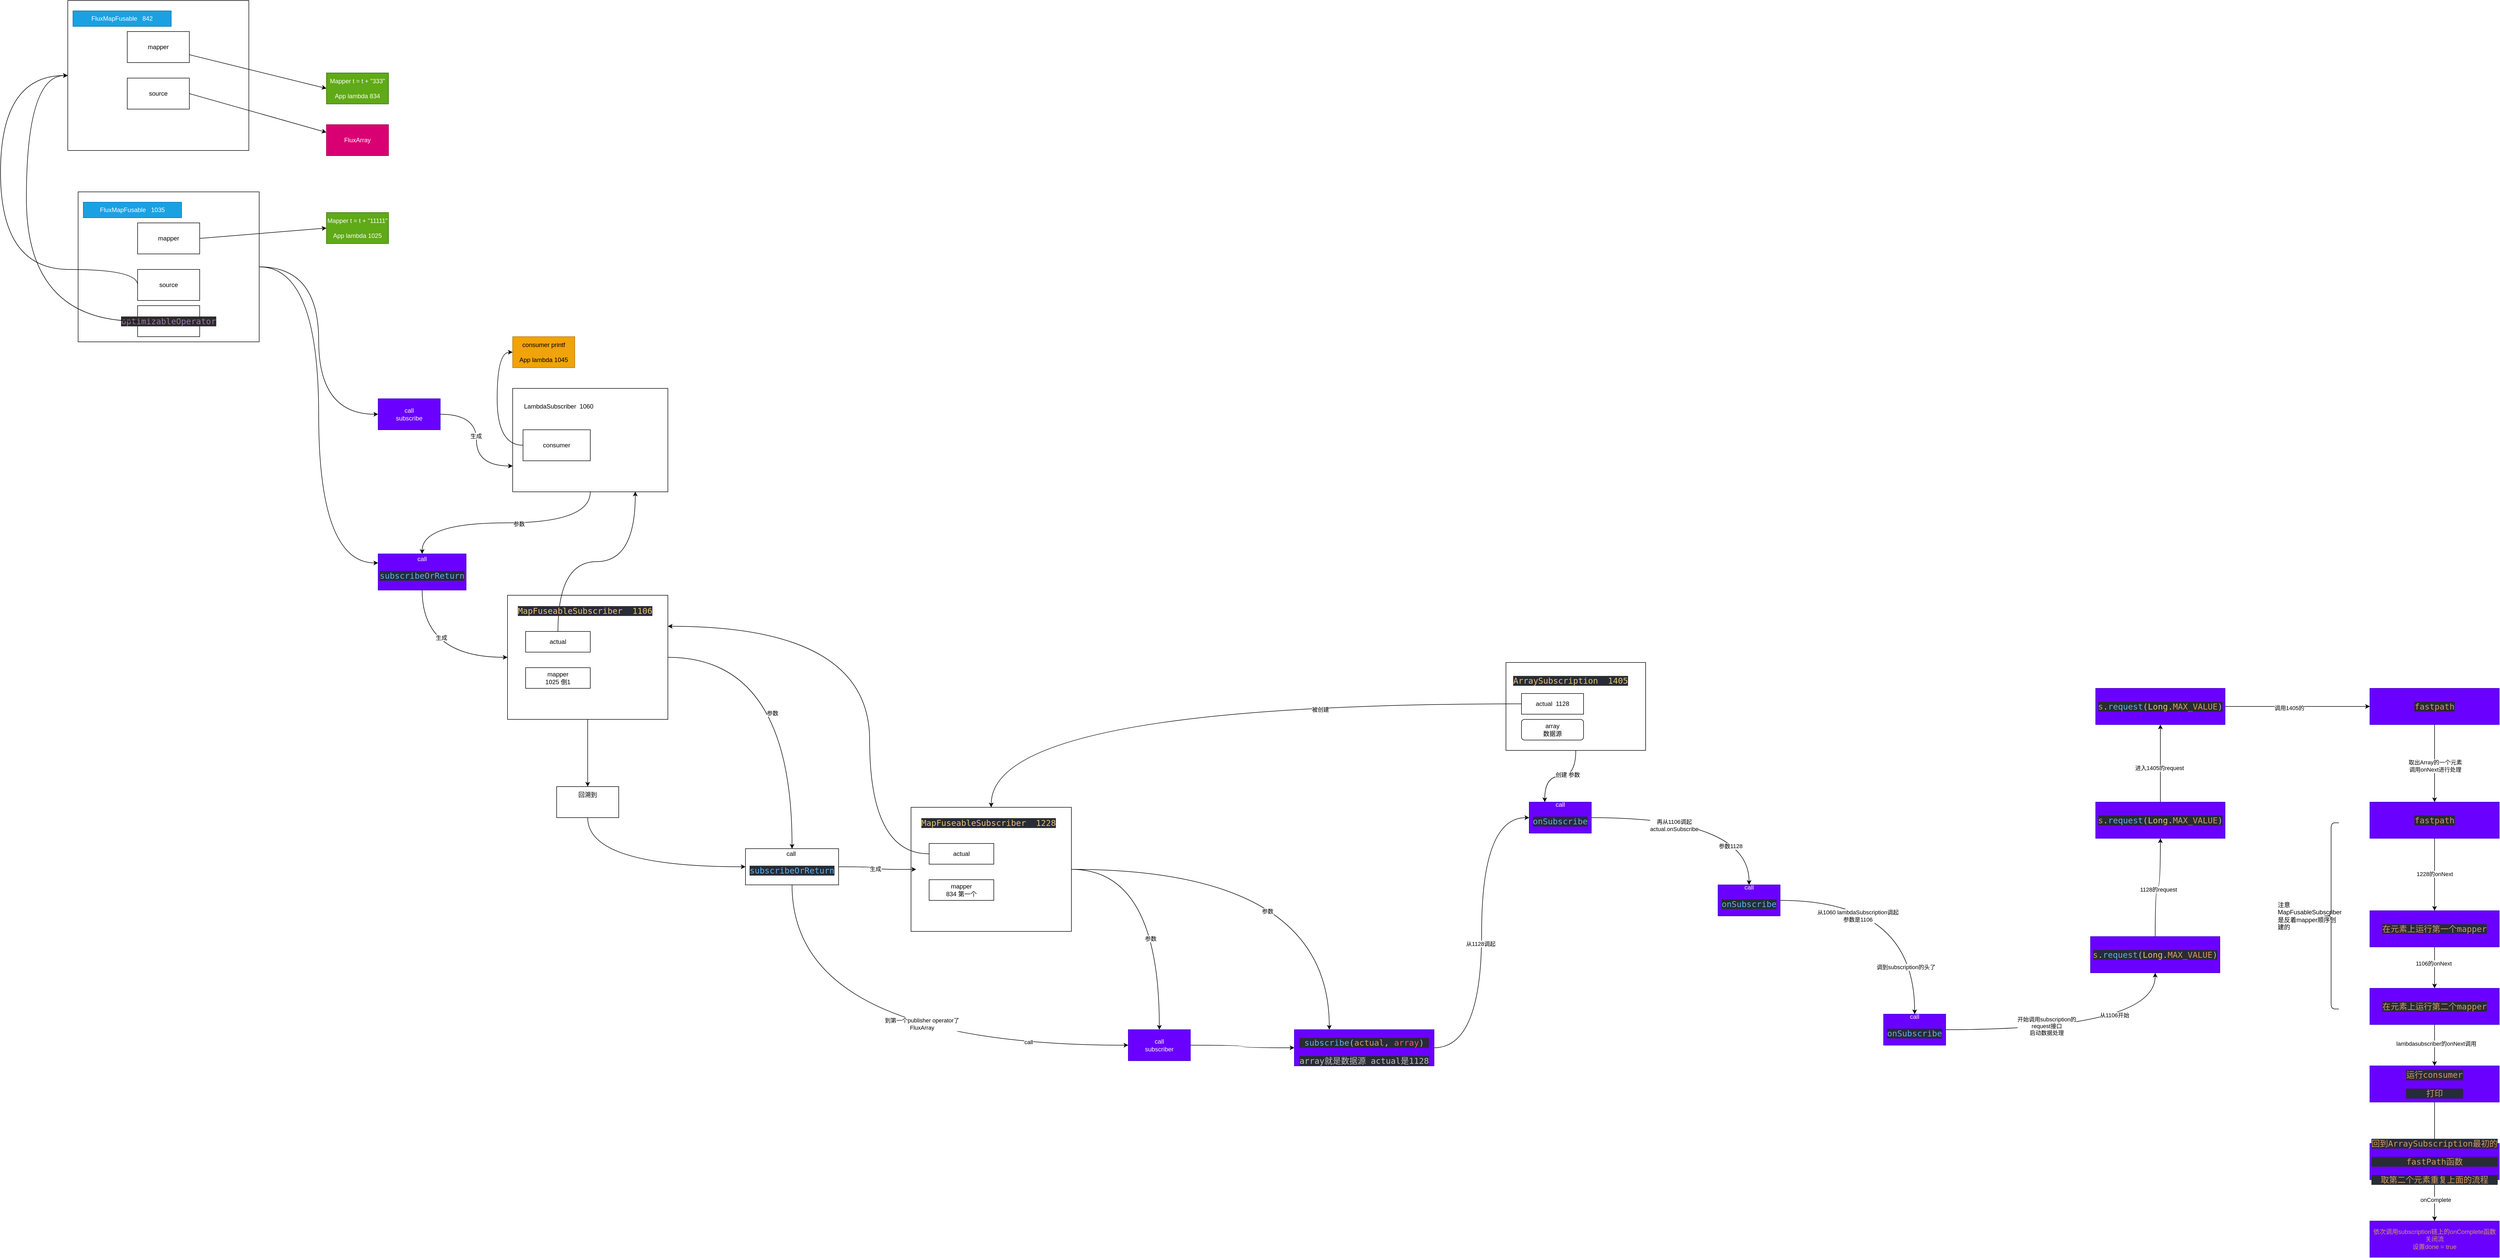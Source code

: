 <mxfile>
    <diagram id="H2kutYLFEtj3U_sXwFag" name="Page-1">
        <mxGraphModel dx="2236" dy="809" grid="1" gridSize="10" guides="1" tooltips="1" connect="1" arrows="1" fold="1" page="1" pageScale="1" pageWidth="850" pageHeight="1100" math="0" shadow="0">
            <root>
                <mxCell id="0"/>
                <mxCell id="1" parent="0"/>
                <mxCell id="2" value="Mapper t = t + &quot;333&quot;&lt;br&gt;&lt;br&gt;App lambda 834" style="rounded=0;whiteSpace=wrap;html=1;fillColor=#60a917;fontColor=#ffffff;strokeColor=#2D7600;" parent="1" vertex="1">
                    <mxGeometry x="530" y="220" width="120" height="60" as="geometry"/>
                </mxCell>
                <mxCell id="6" style="edgeStyle=none;html=1;entryX=0;entryY=0.5;entryDx=0;entryDy=0;" parent="1" source="4" target="2" edge="1">
                    <mxGeometry relative="1" as="geometry"/>
                </mxCell>
                <mxCell id="9" style="edgeStyle=none;html=1;exitX=1;exitY=0.5;exitDx=0;exitDy=0;entryX=0;entryY=0.25;entryDx=0;entryDy=0;" parent="1" source="7" target="8" edge="1">
                    <mxGeometry relative="1" as="geometry"/>
                </mxCell>
                <mxCell id="8" value="FluxArray" style="rounded=0;whiteSpace=wrap;html=1;glass=0;fillColor=#d80073;fontColor=#ffffff;strokeColor=#A50040;" parent="1" vertex="1">
                    <mxGeometry x="530" y="320" width="120" height="60" as="geometry"/>
                </mxCell>
                <mxCell id="10" value="" style="group" parent="1" vertex="1" connectable="0">
                    <mxGeometry x="30" y="80" width="350" height="290" as="geometry"/>
                </mxCell>
                <mxCell id="3" value="" style="rounded=0;whiteSpace=wrap;html=1;fillColor=none;glass=0;align=left;" parent="10" vertex="1">
                    <mxGeometry width="350" height="290" as="geometry"/>
                </mxCell>
                <mxCell id="4" value="mapper" style="rounded=0;whiteSpace=wrap;html=1;glass=0;fillColor=none;" parent="10" vertex="1">
                    <mxGeometry x="115" y="60" width="120" height="60" as="geometry"/>
                </mxCell>
                <mxCell id="5" value="FluxMapFusable&amp;nbsp; &amp;nbsp;842" style="text;html=1;strokeColor=#006EAF;fillColor=#1ba1e2;align=center;verticalAlign=middle;whiteSpace=wrap;rounded=0;glass=0;fontColor=#ffffff;" parent="10" vertex="1">
                    <mxGeometry x="10" y="20" width="190" height="30" as="geometry"/>
                </mxCell>
                <mxCell id="7" value="source" style="rounded=0;whiteSpace=wrap;html=1;glass=0;fillColor=none;" parent="10" vertex="1">
                    <mxGeometry x="115" y="150" width="120" height="60" as="geometry"/>
                </mxCell>
                <mxCell id="11" value="Mapper t = t + &quot;11111&quot;&lt;br&gt;&lt;br&gt;App lambda 1025" style="rounded=0;whiteSpace=wrap;html=1;fillColor=#60a917;fontColor=#ffffff;strokeColor=#2D7600;" parent="1" vertex="1">
                    <mxGeometry x="530" y="490" width="120" height="60" as="geometry"/>
                </mxCell>
                <mxCell id="12" value="" style="group" parent="1" vertex="1" connectable="0">
                    <mxGeometry x="50" y="450" width="350" height="290" as="geometry"/>
                </mxCell>
                <mxCell id="13" value="" style="rounded=0;whiteSpace=wrap;html=1;fillColor=none;glass=0;align=left;" parent="12" vertex="1">
                    <mxGeometry width="350" height="290" as="geometry"/>
                </mxCell>
                <mxCell id="14" value="mapper" style="rounded=0;whiteSpace=wrap;html=1;glass=0;fillColor=none;" parent="12" vertex="1">
                    <mxGeometry x="115" y="60" width="120" height="60" as="geometry"/>
                </mxCell>
                <mxCell id="15" value="FluxMapFusable&amp;nbsp; &amp;nbsp;1035" style="text;html=1;strokeColor=#006EAF;fillColor=#1ba1e2;align=center;verticalAlign=middle;whiteSpace=wrap;rounded=0;glass=0;fontColor=#ffffff;" parent="12" vertex="1">
                    <mxGeometry x="10" y="20" width="190" height="30" as="geometry"/>
                </mxCell>
                <mxCell id="16" value="source" style="rounded=0;whiteSpace=wrap;html=1;glass=0;fillColor=none;" parent="12" vertex="1">
                    <mxGeometry x="115" y="150" width="120" height="60" as="geometry"/>
                </mxCell>
                <mxCell id="19" value="&lt;pre style=&quot;background-color:#2b2b2b;color:#a9b7c6;font-family:'JetBrains Mono',monospace;font-size:12.0pt;&quot;&gt;&lt;span style=&quot;color:#9876aa;&quot;&gt;optimizableOperator&lt;/span&gt;&lt;/pre&gt;" style="rounded=0;whiteSpace=wrap;html=1;glass=0;fillColor=none;" parent="12" vertex="1">
                    <mxGeometry x="115" y="220" width="120" height="60" as="geometry"/>
                </mxCell>
                <mxCell id="17" style="edgeStyle=none;html=1;exitX=1;exitY=0.5;exitDx=0;exitDy=0;entryX=0;entryY=0.5;entryDx=0;entryDy=0;" parent="1" source="14" target="11" edge="1">
                    <mxGeometry relative="1" as="geometry"/>
                </mxCell>
                <mxCell id="18" style="edgeStyle=orthogonalEdgeStyle;html=1;entryX=0;entryY=0.5;entryDx=0;entryDy=0;curved=1;exitX=0;exitY=0.5;exitDx=0;exitDy=0;" parent="1" source="16" target="3" edge="1">
                    <mxGeometry relative="1" as="geometry">
                        <Array as="points">
                            <mxPoint x="165" y="600"/>
                            <mxPoint x="-100" y="600"/>
                            <mxPoint x="-100" y="225"/>
                        </Array>
                    </mxGeometry>
                </mxCell>
                <mxCell id="20" style="edgeStyle=orthogonalEdgeStyle;curved=1;html=1;entryX=0;entryY=0.5;entryDx=0;entryDy=0;exitX=0;exitY=0.5;exitDx=0;exitDy=0;" parent="1" source="19" target="3" edge="1">
                    <mxGeometry relative="1" as="geometry">
                        <Array as="points">
                            <mxPoint x="-50" y="700"/>
                            <mxPoint x="-50" y="225"/>
                        </Array>
                    </mxGeometry>
                </mxCell>
                <mxCell id="21" style="edgeStyle=orthogonalEdgeStyle;curved=1;html=1;entryX=0;entryY=0.5;entryDx=0;entryDy=0;" parent="1" source="13" target="22" edge="1">
                    <mxGeometry relative="1" as="geometry">
                        <mxPoint x="360" y="960" as="targetPoint"/>
                    </mxGeometry>
                </mxCell>
                <mxCell id="29" style="edgeStyle=orthogonalEdgeStyle;curved=1;html=1;entryX=0;entryY=0.75;entryDx=0;entryDy=0;" parent="1" source="22" target="25" edge="1">
                    <mxGeometry relative="1" as="geometry"/>
                </mxCell>
                <mxCell id="31" value="生成" style="edgeLabel;html=1;align=center;verticalAlign=middle;resizable=0;points=[];" parent="29" vertex="1" connectable="0">
                    <mxGeometry x="-0.079" y="-1" relative="1" as="geometry">
                        <mxPoint y="1" as="offset"/>
                    </mxGeometry>
                </mxCell>
                <mxCell id="22" value="call &lt;br&gt;subscribe" style="rounded=0;whiteSpace=wrap;html=1;glass=0;fillColor=#6a00ff;fontColor=#ffffff;strokeColor=#3700CC;" parent="1" vertex="1">
                    <mxGeometry x="630" y="850" width="120" height="60" as="geometry"/>
                </mxCell>
                <mxCell id="23" value="consumer printf&lt;br&gt;&lt;br&gt;App lambda 1045" style="rounded=0;whiteSpace=wrap;html=1;fillColor=#f0a30a;fontColor=#000000;strokeColor=#BD7000;" parent="1" vertex="1">
                    <mxGeometry x="890" y="730" width="120" height="60" as="geometry"/>
                </mxCell>
                <mxCell id="28" style="edgeStyle=orthogonalEdgeStyle;curved=1;html=1;entryX=0;entryY=0.5;entryDx=0;entryDy=0;exitX=0;exitY=0.5;exitDx=0;exitDy=0;" parent="1" source="27" target="23" edge="1">
                    <mxGeometry relative="1" as="geometry">
                        <Array as="points">
                            <mxPoint x="860" y="940"/>
                            <mxPoint x="860" y="760"/>
                        </Array>
                    </mxGeometry>
                </mxCell>
                <mxCell id="30" value="" style="group" parent="1" vertex="1" connectable="0">
                    <mxGeometry x="890" y="830" width="300" height="200" as="geometry"/>
                </mxCell>
                <mxCell id="25" value="" style="rounded=0;whiteSpace=wrap;html=1;glass=0;fillColor=none;" parent="30" vertex="1">
                    <mxGeometry width="300" height="200" as="geometry"/>
                </mxCell>
                <mxCell id="26" value="LambdaSubscriber&amp;nbsp; 1060" style="text;html=1;strokeColor=none;fillColor=none;align=left;verticalAlign=middle;whiteSpace=wrap;rounded=0;glass=0;" parent="30" vertex="1">
                    <mxGeometry x="20" y="20" width="180" height="30" as="geometry"/>
                </mxCell>
                <mxCell id="27" value="consumer" style="rounded=0;whiteSpace=wrap;html=1;glass=0;fillColor=none;" parent="30" vertex="1">
                    <mxGeometry x="20" y="80" width="130" height="60" as="geometry"/>
                </mxCell>
                <mxCell id="32" style="edgeStyle=orthogonalEdgeStyle;curved=1;html=1;entryX=0;entryY=0.25;entryDx=0;entryDy=0;" parent="1" source="13" target="33" edge="1">
                    <mxGeometry relative="1" as="geometry">
                        <mxPoint x="630" y="1130" as="targetPoint"/>
                    </mxGeometry>
                </mxCell>
                <mxCell id="39" style="edgeStyle=orthogonalEdgeStyle;curved=1;html=1;entryX=0;entryY=0.5;entryDx=0;entryDy=0;exitX=0.5;exitY=1;exitDx=0;exitDy=0;" parent="1" source="33" target="36" edge="1">
                    <mxGeometry relative="1" as="geometry"/>
                </mxCell>
                <mxCell id="40" value="生成" style="edgeLabel;html=1;align=center;verticalAlign=middle;resizable=0;points=[];" parent="39" vertex="1" connectable="0">
                    <mxGeometry x="-0.376" y="37" relative="1" as="geometry">
                        <mxPoint as="offset"/>
                    </mxGeometry>
                </mxCell>
                <mxCell id="33" value="call&lt;br&gt;&lt;pre style=&quot;background-color:#282c34;color:#bbbbbb;font-family:'JetBrains Mono',monospace;font-size:12.0pt;&quot;&gt;&lt;span style=&quot;color:#61afef;&quot;&gt;subscribeOrReturn&lt;/span&gt;&lt;/pre&gt;" style="rounded=0;whiteSpace=wrap;html=1;glass=0;fillColor=#6a00ff;fontColor=#ffffff;strokeColor=#3700CC;" parent="1" vertex="1">
                    <mxGeometry x="630" y="1150" width="170" height="70" as="geometry"/>
                </mxCell>
                <mxCell id="34" style="edgeStyle=orthogonalEdgeStyle;curved=1;html=1;exitX=0.5;exitY=1;exitDx=0;exitDy=0;" parent="1" source="25" target="33" edge="1">
                    <mxGeometry relative="1" as="geometry"/>
                </mxCell>
                <mxCell id="35" value="参数" style="edgeLabel;html=1;align=center;verticalAlign=middle;resizable=0;points=[];" parent="34" vertex="1" connectable="0">
                    <mxGeometry x="-0.11" y="2" relative="1" as="geometry">
                        <mxPoint as="offset"/>
                    </mxGeometry>
                </mxCell>
                <mxCell id="43" style="edgeStyle=orthogonalEdgeStyle;curved=1;html=1;entryX=0.79;entryY=0.998;entryDx=0;entryDy=0;entryPerimeter=0;" parent="1" source="41" target="25" edge="1">
                    <mxGeometry relative="1" as="geometry"/>
                </mxCell>
                <mxCell id="44" value="" style="group" parent="1" vertex="1" connectable="0">
                    <mxGeometry x="880" y="1230" width="310" height="240" as="geometry"/>
                </mxCell>
                <mxCell id="36" value="" style="rounded=0;whiteSpace=wrap;html=1;glass=0;fillColor=none;" parent="44" vertex="1">
                    <mxGeometry width="310" height="240" as="geometry"/>
                </mxCell>
                <mxCell id="37" value="&lt;pre style=&quot;background-color:#282c34;color:#bbbbbb;font-family:'JetBrains Mono',monospace;font-size:12.0pt;&quot;&gt;&lt;span style=&quot;color:#e5c07b;&quot;&gt;MapFuseableSubscriber  1106&lt;/span&gt;&lt;/pre&gt;" style="text;html=1;strokeColor=none;fillColor=none;align=center;verticalAlign=middle;whiteSpace=wrap;rounded=0;glass=0;" parent="44" vertex="1">
                    <mxGeometry x="10" y="10" width="280" height="40" as="geometry"/>
                </mxCell>
                <mxCell id="41" value="actual" style="rounded=0;whiteSpace=wrap;html=1;glass=0;fillColor=none;" parent="44" vertex="1">
                    <mxGeometry x="35" y="70" width="125" height="40" as="geometry"/>
                </mxCell>
                <mxCell id="42" value="mapper&lt;br&gt;1025 倒1" style="rounded=0;whiteSpace=wrap;html=1;glass=0;fillColor=none;" parent="44" vertex="1">
                    <mxGeometry x="35" y="140" width="125" height="40" as="geometry"/>
                </mxCell>
                <mxCell id="45" style="edgeStyle=orthogonalEdgeStyle;curved=1;html=1;entryX=0.5;entryY=0;entryDx=0;entryDy=0;" parent="1" source="36" target="46" edge="1">
                    <mxGeometry relative="1" as="geometry">
                        <mxPoint x="1035" y="1590" as="targetPoint"/>
                    </mxGeometry>
                </mxCell>
                <mxCell id="47" style="edgeStyle=orthogonalEdgeStyle;curved=1;html=1;exitX=0.5;exitY=1;exitDx=0;exitDy=0;entryX=0;entryY=0.5;entryDx=0;entryDy=0;" parent="1" source="46" target="48" edge="1">
                    <mxGeometry relative="1" as="geometry">
                        <mxPoint x="1230" y="1740" as="targetPoint"/>
                    </mxGeometry>
                </mxCell>
                <mxCell id="46" value="回溯到&lt;br&gt;&lt;span style=&quot;color: rgb(255, 255, 255);&quot;&gt;FluxMapFusable&amp;nbsp; &amp;nbsp;842&lt;/span&gt;" style="rounded=0;whiteSpace=wrap;html=1;glass=0;fillColor=none;" parent="1" vertex="1">
                    <mxGeometry x="975" y="1600" width="120" height="60" as="geometry"/>
                </mxCell>
                <mxCell id="56" style="edgeStyle=orthogonalEdgeStyle;curved=1;html=1;" parent="1" source="48" edge="1">
                    <mxGeometry relative="1" as="geometry">
                        <mxPoint x="1670" y="1760" as="targetPoint"/>
                    </mxGeometry>
                </mxCell>
                <mxCell id="57" value="生成" style="edgeLabel;html=1;align=center;verticalAlign=middle;resizable=0;points=[];" parent="56" vertex="1" connectable="0">
                    <mxGeometry x="-0.084" y="-3" relative="1" as="geometry">
                        <mxPoint y="1" as="offset"/>
                    </mxGeometry>
                </mxCell>
                <mxCell id="59" style="edgeStyle=orthogonalEdgeStyle;curved=1;html=1;entryX=0;entryY=0.5;entryDx=0;entryDy=0;exitX=0.5;exitY=1;exitDx=0;exitDy=0;" parent="1" source="48" target="60" edge="1">
                    <mxGeometry relative="1" as="geometry">
                        <mxPoint x="1710" y="2140" as="targetPoint"/>
                    </mxGeometry>
                </mxCell>
                <mxCell id="61" value="到第一个publisher operator了&lt;br&gt;FluxArray" style="edgeLabel;html=1;align=center;verticalAlign=middle;resizable=0;points=[];" parent="59" vertex="1" connectable="0">
                    <mxGeometry x="0.169" y="42" relative="1" as="geometry">
                        <mxPoint y="1" as="offset"/>
                    </mxGeometry>
                </mxCell>
                <mxCell id="62" value="call" style="edgeLabel;html=1;align=center;verticalAlign=middle;resizable=0;points=[];" parent="59" vertex="1" connectable="0">
                    <mxGeometry x="0.598" y="6" relative="1" as="geometry">
                        <mxPoint as="offset"/>
                    </mxGeometry>
                </mxCell>
                <mxCell id="48" value="call&amp;nbsp;&lt;br&gt;&lt;pre style=&quot;background-color:#282c34;color:#bbbbbb;font-family:'JetBrains Mono',monospace;font-size:12.0pt;&quot;&gt;&lt;span style=&quot;color:#61afef;&quot;&gt;subscribeOrReturn&lt;/span&gt;&lt;/pre&gt;" style="rounded=0;whiteSpace=wrap;html=1;glass=0;fillColor=none;" parent="1" vertex="1">
                    <mxGeometry x="1340" y="1720" width="180" height="70" as="geometry"/>
                </mxCell>
                <mxCell id="49" style="edgeStyle=orthogonalEdgeStyle;curved=1;html=1;entryX=0.5;entryY=0;entryDx=0;entryDy=0;" parent="1" source="36" target="48" edge="1">
                    <mxGeometry relative="1" as="geometry"/>
                </mxCell>
                <mxCell id="50" value="参数" style="edgeLabel;html=1;align=center;verticalAlign=middle;resizable=0;points=[];" parent="49" vertex="1" connectable="0">
                    <mxGeometry x="0.136" y="-38" relative="1" as="geometry">
                        <mxPoint y="1" as="offset"/>
                    </mxGeometry>
                </mxCell>
                <mxCell id="51" value="" style="group" parent="1" vertex="1" connectable="0">
                    <mxGeometry x="1660" y="1640" width="310" height="240" as="geometry"/>
                </mxCell>
                <mxCell id="52" value="" style="rounded=0;whiteSpace=wrap;html=1;glass=0;fillColor=none;" parent="51" vertex="1">
                    <mxGeometry width="310" height="240" as="geometry"/>
                </mxCell>
                <mxCell id="53" value="&lt;pre style=&quot;background-color:#282c34;color:#bbbbbb;font-family:'JetBrains Mono',monospace;font-size:12.0pt;&quot;&gt;&lt;span style=&quot;color:#e5c07b;&quot;&gt;MapFuseableSubscriber  1228&lt;/span&gt;&lt;/pre&gt;" style="text;html=1;strokeColor=none;fillColor=none;align=center;verticalAlign=middle;whiteSpace=wrap;rounded=0;glass=0;" parent="51" vertex="1">
                    <mxGeometry x="10" y="10" width="280" height="40" as="geometry"/>
                </mxCell>
                <mxCell id="54" value="actual" style="rounded=0;whiteSpace=wrap;html=1;glass=0;fillColor=none;" parent="51" vertex="1">
                    <mxGeometry x="35" y="70" width="125" height="40" as="geometry"/>
                </mxCell>
                <mxCell id="55" value="mapper&lt;br&gt;834 第一个" style="rounded=0;whiteSpace=wrap;html=1;glass=0;fillColor=none;" parent="51" vertex="1">
                    <mxGeometry x="35" y="140" width="125" height="40" as="geometry"/>
                </mxCell>
                <mxCell id="58" style="edgeStyle=orthogonalEdgeStyle;curved=1;html=1;entryX=1;entryY=0.25;entryDx=0;entryDy=0;" parent="1" source="54" target="36" edge="1">
                    <mxGeometry relative="1" as="geometry">
                        <Array as="points">
                            <mxPoint x="1580" y="1730"/>
                            <mxPoint x="1580" y="1290"/>
                        </Array>
                    </mxGeometry>
                </mxCell>
                <mxCell id="65" style="edgeStyle=orthogonalEdgeStyle;curved=1;html=1;entryX=0;entryY=0.5;entryDx=0;entryDy=0;" parent="1" source="60" target="66" edge="1">
                    <mxGeometry relative="1" as="geometry">
                        <mxPoint x="2380" y="2100" as="targetPoint"/>
                    </mxGeometry>
                </mxCell>
                <mxCell id="60" value="call&lt;br&gt;subscriber" style="rounded=0;whiteSpace=wrap;html=1;glass=0;fillColor=#6a00ff;fontColor=#ffffff;strokeColor=#3700CC;" parent="1" vertex="1">
                    <mxGeometry x="2080" y="2070" width="120" height="60" as="geometry"/>
                </mxCell>
                <mxCell id="63" style="edgeStyle=orthogonalEdgeStyle;curved=1;html=1;entryX=0.5;entryY=0;entryDx=0;entryDy=0;" parent="1" source="52" target="60" edge="1">
                    <mxGeometry relative="1" as="geometry"/>
                </mxCell>
                <mxCell id="64" value="参数" style="edgeLabel;html=1;align=center;verticalAlign=middle;resizable=0;points=[];" parent="63" vertex="1" connectable="0">
                    <mxGeometry x="0.265" y="-17" relative="1" as="geometry">
                        <mxPoint as="offset"/>
                    </mxGeometry>
                </mxCell>
                <mxCell id="70" value="" style="edgeStyle=orthogonalEdgeStyle;curved=1;html=1;entryX=0;entryY=0.5;entryDx=0;entryDy=0;" parent="1" source="66" target="69" edge="1">
                    <mxGeometry relative="1" as="geometry"/>
                </mxCell>
                <mxCell id="71" value="从1128调起" style="edgeLabel;html=1;align=center;verticalAlign=middle;resizable=0;points=[];" parent="70" vertex="1" connectable="0">
                    <mxGeometry x="-0.067" y="2" relative="1" as="geometry">
                        <mxPoint as="offset"/>
                    </mxGeometry>
                </mxCell>
                <mxCell id="66" value="call&lt;br&gt;&lt;pre style=&quot;background-color:#282c34;color:#bbbbbb;font-family:'JetBrains Mono',monospace;font-size:12.0pt;&quot;&gt;&lt;span style=&quot;color:#61afef;&quot;&gt;subscribe&lt;/span&gt;(&lt;span style=&quot;color:#d19a66;&quot;&gt;actual&lt;/span&gt;, &lt;span style=&quot;color:#ef596f;&quot;&gt;array&lt;/span&gt;)&lt;/pre&gt;&lt;pre style=&quot;background-color:#282c34;color:#bbbbbb;font-family:'JetBrains Mono',monospace;font-size:12.0pt;&quot;&gt;array就是数据源 actual是1128&lt;/pre&gt;" style="rounded=0;whiteSpace=wrap;html=1;glass=0;fillColor=#6a00ff;fontColor=#ffffff;strokeColor=#3700CC;" parent="1" vertex="1">
                    <mxGeometry x="2401" y="2070" width="270" height="70" as="geometry"/>
                </mxCell>
                <mxCell id="67" style="edgeStyle=orthogonalEdgeStyle;curved=1;html=1;entryX=0.25;entryY=0;entryDx=0;entryDy=0;" parent="1" source="52" target="66" edge="1">
                    <mxGeometry relative="1" as="geometry"/>
                </mxCell>
                <mxCell id="68" value="参数" style="edgeLabel;html=1;align=center;verticalAlign=middle;resizable=0;points=[];" parent="67" vertex="1" connectable="0">
                    <mxGeometry x="-0.062" y="-81" relative="1" as="geometry">
                        <mxPoint as="offset"/>
                    </mxGeometry>
                </mxCell>
                <mxCell id="81" value="" style="edgeStyle=orthogonalEdgeStyle;curved=1;html=1;" parent="1" source="69" target="80" edge="1">
                    <mxGeometry relative="1" as="geometry"/>
                </mxCell>
                <mxCell id="82" value="再从1106调起&lt;br&gt;actual.onSubscribe" style="edgeLabel;html=1;align=center;verticalAlign=middle;resizable=0;points=[];" parent="81" vertex="1" connectable="0">
                    <mxGeometry x="-0.264" y="-14" relative="1" as="geometry">
                        <mxPoint y="1" as="offset"/>
                    </mxGeometry>
                </mxCell>
                <mxCell id="83" value="参数1128" style="edgeLabel;html=1;align=center;verticalAlign=middle;resizable=0;points=[];" parent="81" vertex="1" connectable="0">
                    <mxGeometry x="0.655" y="-36" relative="1" as="geometry">
                        <mxPoint as="offset"/>
                    </mxGeometry>
                </mxCell>
                <mxCell id="69" value="call&lt;br&gt;&lt;pre style=&quot;background-color:#282c34;color:#bbbbbb;font-family:'JetBrains Mono',monospace;font-size:12.0pt;&quot;&gt;&lt;span style=&quot;color:#61afef;&quot;&gt;onSubscribe&lt;/span&gt;&lt;/pre&gt;" style="whiteSpace=wrap;html=1;fillColor=#6a00ff;strokeColor=#3700CC;fontColor=#ffffff;rounded=0;glass=0;" parent="1" vertex="1">
                    <mxGeometry x="2855" y="1630" width="120" height="60" as="geometry"/>
                </mxCell>
                <mxCell id="77" style="edgeStyle=orthogonalEdgeStyle;curved=1;html=1;entryX=0.25;entryY=0;entryDx=0;entryDy=0;" parent="1" source="72" target="69" edge="1">
                    <mxGeometry relative="1" as="geometry"/>
                </mxCell>
                <mxCell id="78" value="创建 参数" style="edgeLabel;html=1;align=center;verticalAlign=middle;resizable=0;points=[];" parent="77" vertex="1" connectable="0">
                    <mxGeometry x="-0.175" y="-3" relative="1" as="geometry">
                        <mxPoint as="offset"/>
                    </mxGeometry>
                </mxCell>
                <mxCell id="75" style="edgeStyle=orthogonalEdgeStyle;curved=1;html=1;" parent="1" source="74" target="52" edge="1">
                    <mxGeometry relative="1" as="geometry">
                        <mxPoint x="2460" y="1660" as="targetPoint"/>
                    </mxGeometry>
                </mxCell>
                <mxCell id="99" value="被创建" style="edgeLabel;html=1;align=center;verticalAlign=middle;resizable=0;points=[];" parent="75" vertex="1" connectable="0">
                    <mxGeometry x="-0.365" y="11" relative="1" as="geometry">
                        <mxPoint as="offset"/>
                    </mxGeometry>
                </mxCell>
                <mxCell id="79" value="" style="group" parent="1" vertex="1" connectable="0">
                    <mxGeometry x="2810" y="1360" width="270" height="170" as="geometry"/>
                </mxCell>
                <mxCell id="72" value="" style="rounded=0;whiteSpace=wrap;html=1;glass=0;fillColor=none;" parent="79" vertex="1">
                    <mxGeometry width="270" height="170" as="geometry"/>
                </mxCell>
                <mxCell id="73" value="&lt;pre style=&quot;background-color:#282c34;color:#bbbbbb;font-family:'JetBrains Mono',monospace;font-size:12.0pt;&quot;&gt;&lt;span style=&quot;color:#e5c07b;&quot;&gt;ArraySubscription  1405&lt;/span&gt;&lt;/pre&gt;" style="text;html=1;strokeColor=none;fillColor=none;align=center;verticalAlign=middle;whiteSpace=wrap;rounded=0;glass=0;" parent="79" vertex="1">
                    <mxGeometry x="20" y="20" width="210" height="30" as="geometry"/>
                </mxCell>
                <mxCell id="74" value="actual&amp;nbsp; 1128" style="rounded=0;whiteSpace=wrap;html=1;glass=0;fillColor=none;" parent="79" vertex="1">
                    <mxGeometry x="30" y="60" width="120" height="40" as="geometry"/>
                </mxCell>
                <mxCell id="76" value="array&lt;br&gt;数据源" style="rounded=1;whiteSpace=wrap;html=1;glass=0;fillColor=none;" parent="79" vertex="1">
                    <mxGeometry x="30" y="110" width="120" height="40" as="geometry"/>
                </mxCell>
                <mxCell id="85" value="" style="edgeStyle=orthogonalEdgeStyle;curved=1;html=1;" parent="1" source="80" target="84" edge="1">
                    <mxGeometry relative="1" as="geometry"/>
                </mxCell>
                <mxCell id="86" value="从1060 lambdaSubscription调起&lt;br&gt;参数是1106" style="edgeLabel;html=1;align=center;verticalAlign=middle;resizable=0;points=[];" parent="85" vertex="1" connectable="0">
                    <mxGeometry x="-0.375" y="-30" relative="1" as="geometry">
                        <mxPoint as="offset"/>
                    </mxGeometry>
                </mxCell>
                <mxCell id="87" value="调到subscription的头了" style="edgeLabel;html=1;align=center;verticalAlign=middle;resizable=0;points=[];" parent="85" vertex="1" connectable="0">
                    <mxGeometry x="0.619" y="-17" relative="1" as="geometry">
                        <mxPoint as="offset"/>
                    </mxGeometry>
                </mxCell>
                <mxCell id="80" value="call&lt;br&gt;&lt;pre style=&quot;background-color:#282c34;color:#bbbbbb;font-family:'JetBrains Mono',monospace;font-size:12.0pt;&quot;&gt;&lt;span style=&quot;color:#61afef;&quot;&gt;onSubscribe&lt;/span&gt;&lt;/pre&gt;" style="whiteSpace=wrap;html=1;fillColor=#6a00ff;strokeColor=#3700CC;fontColor=#ffffff;rounded=0;glass=0;" parent="1" vertex="1">
                    <mxGeometry x="3220" y="1790" width="120" height="60" as="geometry"/>
                </mxCell>
                <mxCell id="90" value="" style="edgeStyle=orthogonalEdgeStyle;curved=1;html=1;" parent="1" source="84" target="89" edge="1">
                    <mxGeometry relative="1" as="geometry"/>
                </mxCell>
                <mxCell id="91" value="开始调用subscription的&lt;br&gt;request接口&lt;br&gt;启动数据处理" style="edgeLabel;html=1;align=center;verticalAlign=middle;resizable=0;points=[];" parent="90" vertex="1" connectable="0">
                    <mxGeometry x="-0.243" y="8" relative="1" as="geometry">
                        <mxPoint y="1" as="offset"/>
                    </mxGeometry>
                </mxCell>
                <mxCell id="92" value="从1106开始" style="edgeLabel;html=1;align=center;verticalAlign=middle;resizable=0;points=[];" parent="90" vertex="1" connectable="0">
                    <mxGeometry x="0.266" y="29" relative="1" as="geometry">
                        <mxPoint y="1" as="offset"/>
                    </mxGeometry>
                </mxCell>
                <mxCell id="84" value="call&lt;br&gt;&lt;pre style=&quot;background-color:#282c34;color:#bbbbbb;font-family:'JetBrains Mono',monospace;font-size:12.0pt;&quot;&gt;&lt;span style=&quot;color:#61afef;&quot;&gt;onSubscribe&lt;/span&gt;&lt;/pre&gt;" style="whiteSpace=wrap;html=1;fillColor=#6a00ff;strokeColor=#3700CC;fontColor=#ffffff;rounded=0;glass=0;" parent="1" vertex="1">
                    <mxGeometry x="3540" y="2040" width="120" height="60" as="geometry"/>
                </mxCell>
                <mxCell id="94" value="" style="edgeStyle=orthogonalEdgeStyle;curved=1;html=1;" parent="1" source="89" target="93" edge="1">
                    <mxGeometry relative="1" as="geometry"/>
                </mxCell>
                <mxCell id="95" value="1128的request" style="edgeLabel;html=1;align=center;verticalAlign=middle;resizable=0;points=[];" parent="94" vertex="1" connectable="0">
                    <mxGeometry x="0.01" y="-3" relative="1" as="geometry">
                        <mxPoint y="1" as="offset"/>
                    </mxGeometry>
                </mxCell>
                <mxCell id="89" value="&lt;pre style=&quot;background-color:#282c34;color:#bbbbbb;font-family:'JetBrains Mono',monospace;font-size:12.0pt;&quot;&gt;&lt;span style=&quot;color:#d19a66;&quot;&gt;s&lt;/span&gt;.&lt;span style=&quot;color:#61afef;&quot;&gt;request&lt;/span&gt;(&lt;span style=&quot;color:#e5c07b;&quot;&gt;Long&lt;/span&gt;.&lt;span style=&quot;color:#d19a66;&quot;&gt;MAX_VALUE&lt;/span&gt;)&lt;/pre&gt;" style="whiteSpace=wrap;html=1;fillColor=#6a00ff;strokeColor=#3700CC;fontColor=#ffffff;rounded=0;glass=0;" parent="1" vertex="1">
                    <mxGeometry x="3940" y="1890" width="250" height="70" as="geometry"/>
                </mxCell>
                <mxCell id="97" value="" style="edgeStyle=orthogonalEdgeStyle;curved=1;html=1;" parent="1" source="93" target="96" edge="1">
                    <mxGeometry relative="1" as="geometry"/>
                </mxCell>
                <mxCell id="98" value="进入1405的request" style="edgeLabel;html=1;align=center;verticalAlign=middle;resizable=0;points=[];" parent="97" vertex="1" connectable="0">
                    <mxGeometry x="-0.1" y="2" relative="1" as="geometry">
                        <mxPoint y="1" as="offset"/>
                    </mxGeometry>
                </mxCell>
                <mxCell id="93" value="&lt;pre style=&quot;background-color:#282c34;color:#bbbbbb;font-family:'JetBrains Mono',monospace;font-size:12.0pt;&quot;&gt;&lt;span style=&quot;color:#d19a66;&quot;&gt;s&lt;/span&gt;.&lt;span style=&quot;color:#61afef;&quot;&gt;request&lt;/span&gt;(&lt;span style=&quot;color:#e5c07b;&quot;&gt;Long&lt;/span&gt;.&lt;span style=&quot;color:#d19a66;&quot;&gt;MAX_VALUE&lt;/span&gt;)&lt;/pre&gt;" style="whiteSpace=wrap;html=1;fillColor=#6a00ff;strokeColor=#3700CC;fontColor=#ffffff;rounded=0;glass=0;" parent="1" vertex="1">
                    <mxGeometry x="3950" y="1630" width="250" height="70" as="geometry"/>
                </mxCell>
                <mxCell id="101" value="" style="edgeStyle=orthogonalEdgeStyle;curved=1;html=1;" parent="1" source="96" target="100" edge="1">
                    <mxGeometry relative="1" as="geometry"/>
                </mxCell>
                <mxCell id="102" value="调用1405的" style="edgeLabel;html=1;align=center;verticalAlign=middle;resizable=0;points=[];" parent="101" vertex="1" connectable="0">
                    <mxGeometry x="-0.114" y="-2" relative="1" as="geometry">
                        <mxPoint y="1" as="offset"/>
                    </mxGeometry>
                </mxCell>
                <mxCell id="96" value="&lt;pre style=&quot;background-color:#282c34;color:#bbbbbb;font-family:'JetBrains Mono',monospace;font-size:12.0pt;&quot;&gt;&lt;span style=&quot;color:#d19a66;&quot;&gt;s&lt;/span&gt;.&lt;span style=&quot;color:#61afef;&quot;&gt;request&lt;/span&gt;(&lt;span style=&quot;color:#e5c07b;&quot;&gt;Long&lt;/span&gt;.&lt;span style=&quot;color:#d19a66;&quot;&gt;MAX_VALUE&lt;/span&gt;)&lt;/pre&gt;" style="whiteSpace=wrap;html=1;fillColor=#6a00ff;strokeColor=#3700CC;fontColor=#ffffff;rounded=0;glass=0;" parent="1" vertex="1">
                    <mxGeometry x="3950" y="1410" width="250" height="70" as="geometry"/>
                </mxCell>
                <mxCell id="104" value="" style="edgeStyle=orthogonalEdgeStyle;curved=1;html=1;" parent="1" source="100" target="103" edge="1">
                    <mxGeometry relative="1" as="geometry"/>
                </mxCell>
                <mxCell id="105" value="取出Array的一个元素&lt;br&gt;调用onNext进行处理" style="edgeLabel;html=1;align=center;verticalAlign=middle;resizable=0;points=[];" parent="104" vertex="1" connectable="0">
                    <mxGeometry x="0.06" y="1" relative="1" as="geometry">
                        <mxPoint as="offset"/>
                    </mxGeometry>
                </mxCell>
                <mxCell id="100" value="&lt;pre style=&quot;background-color: rgb(40, 44, 52); font-family: &amp;quot;JetBrains Mono&amp;quot;, monospace; font-size: 12pt;&quot;&gt;&lt;font color=&quot;#d19a66&quot;&gt;fastpath&lt;/font&gt;&lt;/pre&gt;" style="whiteSpace=wrap;html=1;fillColor=#6a00ff;strokeColor=#3700CC;fontColor=#ffffff;rounded=0;glass=0;" parent="1" vertex="1">
                    <mxGeometry x="4480" y="1410" width="250" height="70" as="geometry"/>
                </mxCell>
                <mxCell id="107" value="" style="edgeStyle=orthogonalEdgeStyle;curved=1;html=1;" parent="1" source="103" target="106" edge="1">
                    <mxGeometry relative="1" as="geometry"/>
                </mxCell>
                <mxCell id="108" value="1228的onNext" style="edgeLabel;html=1;align=center;verticalAlign=middle;resizable=0;points=[];" parent="107" vertex="1" connectable="0">
                    <mxGeometry x="-0.014" relative="1" as="geometry">
                        <mxPoint as="offset"/>
                    </mxGeometry>
                </mxCell>
                <mxCell id="103" value="&lt;pre style=&quot;background-color: rgb(40, 44, 52); font-family: &amp;quot;JetBrains Mono&amp;quot;, monospace; font-size: 12pt;&quot;&gt;&lt;font color=&quot;#d19a66&quot;&gt;fastpath&lt;/font&gt;&lt;/pre&gt;" style="whiteSpace=wrap;html=1;fillColor=#6a00ff;strokeColor=#3700CC;fontColor=#ffffff;rounded=0;glass=0;" parent="1" vertex="1">
                    <mxGeometry x="4480" y="1630" width="250" height="70" as="geometry"/>
                </mxCell>
                <mxCell id="110" value="" style="edgeStyle=orthogonalEdgeStyle;curved=1;html=1;" parent="1" source="106" target="109" edge="1">
                    <mxGeometry relative="1" as="geometry"/>
                </mxCell>
                <mxCell id="111" value="1106的onNext" style="edgeLabel;html=1;align=center;verticalAlign=middle;resizable=0;points=[];" parent="110" vertex="1" connectable="0">
                    <mxGeometry x="-0.2" y="-2" relative="1" as="geometry">
                        <mxPoint as="offset"/>
                    </mxGeometry>
                </mxCell>
                <mxCell id="106" value="&lt;pre style=&quot;background-color: rgb(40, 44, 52); font-family: &amp;quot;JetBrains Mono&amp;quot;, monospace; font-size: 12pt;&quot;&gt;&lt;font color=&quot;#d19a66&quot;&gt;在元素上运行第一个mapper&lt;/font&gt;&lt;/pre&gt;" style="whiteSpace=wrap;html=1;fillColor=#6a00ff;strokeColor=#3700CC;fontColor=#ffffff;rounded=0;glass=0;" parent="1" vertex="1">
                    <mxGeometry x="4480" y="1840" width="250" height="70" as="geometry"/>
                </mxCell>
                <mxCell id="115" value="" style="edgeStyle=orthogonalEdgeStyle;curved=1;html=1;" parent="1" source="109" target="114" edge="1">
                    <mxGeometry relative="1" as="geometry"/>
                </mxCell>
                <mxCell id="116" value="lambdasubscriber的onNext调用" style="edgeLabel;html=1;align=center;verticalAlign=middle;resizable=0;points=[];" parent="115" vertex="1" connectable="0">
                    <mxGeometry x="-0.075" y="3" relative="1" as="geometry">
                        <mxPoint as="offset"/>
                    </mxGeometry>
                </mxCell>
                <mxCell id="109" value="&lt;pre style=&quot;background-color: rgb(40, 44, 52); font-family: &amp;quot;JetBrains Mono&amp;quot;, monospace; font-size: 12pt;&quot;&gt;&lt;font color=&quot;#d19a66&quot;&gt;在元素上运行第二个mapper&lt;/font&gt;&lt;/pre&gt;" style="whiteSpace=wrap;html=1;fillColor=#6a00ff;strokeColor=#3700CC;fontColor=#ffffff;rounded=0;glass=0;" parent="1" vertex="1">
                    <mxGeometry x="4480" y="1990" width="250" height="70" as="geometry"/>
                </mxCell>
                <mxCell id="112" value="" style="shape=curlyBracket;whiteSpace=wrap;html=1;rounded=1;labelPosition=left;verticalLabelPosition=middle;align=right;verticalAlign=middle;glass=0;fillColor=none;" parent="1" vertex="1">
                    <mxGeometry x="4390" y="1670" width="30" height="360" as="geometry"/>
                </mxCell>
                <mxCell id="113" value="注意&lt;br&gt;MapFusableSubscriber&lt;br&gt;是反着mapper顺序创建的" style="text;html=1;strokeColor=none;fillColor=none;align=left;verticalAlign=middle;whiteSpace=wrap;rounded=0;glass=0;" parent="1" vertex="1">
                    <mxGeometry x="4300" y="1835" width="60" height="30" as="geometry"/>
                </mxCell>
                <mxCell id="118" value="" style="edgeStyle=orthogonalEdgeStyle;curved=1;html=1;" parent="1" source="114" target="117" edge="1">
                    <mxGeometry relative="1" as="geometry"/>
                </mxCell>
                <mxCell id="114" value="&lt;pre style=&quot;background-color: rgb(40, 44, 52); font-family: &amp;quot;JetBrains Mono&amp;quot;, monospace; font-size: 12pt;&quot;&gt;&lt;font color=&quot;#d19a66&quot;&gt;运行consumer&lt;/font&gt;&lt;/pre&gt;&lt;pre style=&quot;background-color: rgb(40, 44, 52); font-family: &amp;quot;JetBrains Mono&amp;quot;, monospace; font-size: 12pt;&quot;&gt;&lt;font color=&quot;#d19a66&quot;&gt;打印&lt;/font&gt;&lt;/pre&gt;" style="whiteSpace=wrap;html=1;fillColor=#6a00ff;strokeColor=#3700CC;fontColor=#ffffff;rounded=0;glass=0;" parent="1" vertex="1">
                    <mxGeometry x="4480" y="2140" width="250" height="70" as="geometry"/>
                </mxCell>
                <mxCell id="120" value="" style="edgeStyle=orthogonalEdgeStyle;curved=1;html=1;" parent="1" source="117" target="119" edge="1">
                    <mxGeometry relative="1" as="geometry"/>
                </mxCell>
                <mxCell id="121" value="onComplete" style="edgeLabel;html=1;align=center;verticalAlign=middle;resizable=0;points=[];" parent="120" vertex="1" connectable="0">
                    <mxGeometry x="-0.025" y="2" relative="1" as="geometry">
                        <mxPoint as="offset"/>
                    </mxGeometry>
                </mxCell>
                <mxCell id="117" value="&lt;pre style=&quot;background-color: rgb(40, 44, 52); font-family: &amp;quot;JetBrains Mono&amp;quot;, monospace; font-size: 12pt;&quot;&gt;&lt;font color=&quot;#d19a66&quot;&gt;回到ArraySubscription最初的&lt;/font&gt;&lt;/pre&gt;&lt;pre style=&quot;background-color: rgb(40, 44, 52); font-family: &amp;quot;JetBrains Mono&amp;quot;, monospace; font-size: 12pt;&quot;&gt;&lt;font color=&quot;#d19a66&quot;&gt;fastPath函数&lt;/font&gt;&lt;/pre&gt;&lt;pre style=&quot;background-color: rgb(40, 44, 52); font-family: &amp;quot;JetBrains Mono&amp;quot;, monospace; font-size: 12pt;&quot;&gt;&lt;font color=&quot;#d19a66&quot;&gt;取第二个元素重复上面的流程&lt;/font&gt;&lt;/pre&gt;" style="whiteSpace=wrap;html=1;fillColor=#6a00ff;strokeColor=#3700CC;fontColor=#ffffff;rounded=0;glass=0;" parent="1" vertex="1">
                    <mxGeometry x="4480" y="2290" width="250" height="70" as="geometry"/>
                </mxCell>
                <mxCell id="119" value="&lt;font color=&quot;#d19a66&quot;&gt;依次调用subscription链上的onComplete函数&lt;br&gt;关闭流&lt;br&gt;设置done = true&lt;br&gt;&lt;/font&gt;" style="whiteSpace=wrap;html=1;fillColor=#6a00ff;strokeColor=#3700CC;fontColor=#ffffff;rounded=0;glass=0;" parent="1" vertex="1">
                    <mxGeometry x="4480" y="2440" width="250" height="70" as="geometry"/>
                </mxCell>
            </root>
        </mxGraphModel>
    </diagram>
    <diagram id="DmMXSBGen3uthe2-T9X2" name="Page-2">
        <mxGraphModel dx="2026" dy="809" grid="0" gridSize="10" guides="1" tooltips="1" connect="1" arrows="1" fold="1" page="0" pageScale="1" pageWidth="850" pageHeight="1100" math="0" shadow="0">
            <root>
                <mxCell id="0"/>
                <mxCell id="1" parent="0"/>
                <mxCell id="X7lf60Jqiiey2AytOVT0-4" value="" style="edgeStyle=none;html=1;" parent="1" source="X7lf60Jqiiey2AytOVT0-1" target="X7lf60Jqiiey2AytOVT0-3" edge="1">
                    <mxGeometry relative="1" as="geometry"/>
                </mxCell>
                <mxCell id="X7lf60Jqiiey2AytOVT0-29" style="edgeStyle=none;html=1;dashed=1;entryX=0.5;entryY=0;entryDx=0;entryDy=0;" parent="1" source="X7lf60Jqiiey2AytOVT0-1" target="X7lf60Jqiiey2AytOVT0-31" edge="1">
                    <mxGeometry relative="1" as="geometry">
                        <mxPoint x="100" y="782.5" as="targetPoint"/>
                    </mxGeometry>
                </mxCell>
                <mxCell id="X7lf60Jqiiey2AytOVT0-32" value="call&lt;br&gt;FluxArray.Subscribe(M2)" style="edgeLabel;html=1;align=center;verticalAlign=middle;resizable=0;points=[];" parent="X7lf60Jqiiey2AytOVT0-29" vertex="1" connectable="0">
                    <mxGeometry x="0.761" y="5" relative="1" as="geometry">
                        <mxPoint as="offset"/>
                    </mxGeometry>
                </mxCell>
                <mxCell id="X7lf60Jqiiey2AytOVT0-1" value="&lt;pre style=&quot;background-color:#282c34;color:#bbbbbb;font-family:'JetBrains Mono',monospace;font-size:12.0pt;&quot;&gt;&lt;span style=&quot;color:#e5c07b;&quot;&gt;FluxArray&lt;/span&gt;&lt;/pre&gt;" style="rounded=0;whiteSpace=wrap;html=1;" parent="1" vertex="1">
                    <mxGeometry x="40" y="190" width="120" height="60" as="geometry"/>
                </mxCell>
                <mxCell id="X7lf60Jqiiey2AytOVT0-2" value="&lt;pre style=&quot;background-color:#282c34;color:#bbbbbb;font-family:'JetBrains Mono',monospace;font-size:12.0pt;&quot;&gt;&lt;span style=&quot;color:#e5c07b;&quot;&gt;Flux&lt;/span&gt;&amp;lt;&lt;span style=&quot;color:#e5c07b;&quot;&gt;String&lt;/span&gt;&amp;gt; flux = &lt;span style=&quot;color:#e5c07b;&quot;&gt;Flux&lt;/span&gt;.&lt;span style=&quot;color:#61afef;&quot;&gt;just&lt;/span&gt;(&lt;span style=&quot;color:#89ca78;&quot;&gt;&quot;x&quot;&lt;/span&gt;, &lt;span style=&quot;color:#89ca78;&quot;&gt;&quot;j&quot;&lt;/span&gt;);&lt;br&gt;&lt;div style=&quot;&quot;&gt;&lt;span style=&quot;font-size: 12pt; white-space: normal;&quot;&gt;flux.&lt;/span&gt;&lt;span style=&quot;font-size: 12pt; white-space: normal; color: rgb(97, 175, 239);&quot;&gt;map&lt;/span&gt;&lt;span style=&quot;font-size: 12pt; white-space: normal;&quot;&gt;(&lt;/span&gt;&lt;span style=&quot;font-size: 12pt; white-space: normal; color: rgb(209, 154, 102);&quot;&gt;t &lt;/span&gt;&lt;span style=&quot;font-size: 12pt; white-space: normal;&quot;&gt;-&amp;gt; &lt;/span&gt;&lt;span style=&quot;font-size: 12pt; white-space: normal; color: rgb(209, 154, 102);&quot;&gt;t &lt;/span&gt;&lt;span style=&quot;font-size: 12pt; white-space: normal;&quot;&gt;+ &lt;/span&gt;&lt;span style=&quot;font-size: 12pt; white-space: normal; color: rgb(137, 202, 120);&quot;&gt;&quot;333&quot;&lt;/span&gt;&lt;span style=&quot;font-size: 12pt; white-space: normal;&quot;&gt;).&lt;/span&gt;&lt;span style=&quot;font-size: 12pt; white-space: normal; color: rgb(97, 175, 239);&quot;&gt;map&lt;/span&gt;&lt;span style=&quot;font-size: 12pt; white-space: normal;&quot;&gt;(&lt;/span&gt;&lt;span style=&quot;font-size: 12pt; white-space: normal; color: rgb(209, 154, 102);&quot;&gt;s &lt;/span&gt;&lt;span style=&quot;font-size: 12pt; white-space: normal;&quot;&gt;-&amp;gt; &lt;/span&gt;&lt;span style=&quot;font-size: 12pt; white-space: normal; color: rgb(209, 154, 102);&quot;&gt;s &lt;/span&gt;&lt;span style=&quot;font-size: 12pt; white-space: normal;&quot;&gt;+ &lt;/span&gt;&lt;span style=&quot;font-size: 12pt; white-space: normal; color: rgb(137, 202, 120);&quot;&gt;&quot;1111&quot;&lt;/span&gt;&lt;span style=&quot;font-size: 12pt; white-space: normal;&quot;&gt;).&lt;/span&gt;&lt;span style=&quot;font-size: 12pt; white-space: normal; color: rgb(97, 175, 239);&quot;&gt;subscribe&lt;/span&gt;&lt;span style=&quot;font-size: 12pt; white-space: normal;&quot;&gt;(&lt;/span&gt;&lt;span style=&quot;font-size: 12pt; white-space: normal; color: rgb(229, 192, 123);&quot;&gt;System&lt;/span&gt;&lt;span style=&quot;font-size: 12pt; white-space: normal;&quot;&gt;.&lt;/span&gt;&lt;span style=&quot;font-size: 12pt; white-space: normal; color: rgb(209, 154, 102);&quot;&gt;out&lt;/span&gt;&lt;span style=&quot;font-size: 12pt; white-space: normal;&quot;&gt;::&lt;/span&gt;&lt;span style=&quot;font-size: 12pt; white-space: normal; color: rgb(97, 175, 239);&quot;&gt;println&lt;/span&gt;&lt;span style=&quot;font-size: 12pt; white-space: normal;&quot;&gt;);&lt;/span&gt;&lt;/div&gt;&lt;/pre&gt;" style="text;html=1;strokeColor=none;fillColor=none;align=left;verticalAlign=top;whiteSpace=wrap;rounded=0;" parent="1" vertex="1">
                    <mxGeometry x="130" y="30" width="730" height="100" as="geometry"/>
                </mxCell>
                <mxCell id="X7lf60Jqiiey2AytOVT0-6" value="" style="edgeStyle=none;html=1;" parent="1" source="X7lf60Jqiiey2AytOVT0-3" target="X7lf60Jqiiey2AytOVT0-5" edge="1">
                    <mxGeometry relative="1" as="geometry"/>
                </mxCell>
                <mxCell id="X7lf60Jqiiey2AytOVT0-10" value="" style="edgeStyle=none;html=1;dashed=1;" parent="1" source="X7lf60Jqiiey2AytOVT0-3" target="X7lf60Jqiiey2AytOVT0-9" edge="1">
                    <mxGeometry relative="1" as="geometry"/>
                </mxCell>
                <mxCell id="X7lf60Jqiiey2AytOVT0-14" value="call" style="edgeLabel;html=1;align=center;verticalAlign=middle;resizable=0;points=[];" parent="X7lf60Jqiiey2AytOVT0-10" vertex="1" connectable="0">
                    <mxGeometry x="-0.075" relative="1" as="geometry">
                        <mxPoint as="offset"/>
                    </mxGeometry>
                </mxCell>
                <mxCell id="X7lf60Jqiiey2AytOVT0-3" value="&lt;pre style=&quot;background-color:#282c34;color:#bbbbbb;font-family:'JetBrains Mono',monospace;font-size:12.0pt;&quot;&gt;&lt;span style=&quot;color:#e5c07b;&quot;&gt;map&lt;/span&gt;&lt;/pre&gt;&lt;pre style=&quot;background-color:#282c34;color:#bbbbbb;font-family:'JetBrains Mono',monospace;font-size:12.0pt;&quot;&gt;&lt;span style=&quot;color:#e5c07b;&quot;&gt;333&lt;/span&gt;&lt;/pre&gt;" style="rounded=0;whiteSpace=wrap;html=1;" parent="1" vertex="1">
                    <mxGeometry x="305" y="190" width="120" height="60" as="geometry"/>
                </mxCell>
                <mxCell id="X7lf60Jqiiey2AytOVT0-8" style="edgeStyle=none;html=1;exitX=1;exitY=0.5;exitDx=0;exitDy=0;entryX=0;entryY=0.5;entryDx=0;entryDy=0;" parent="1" source="X7lf60Jqiiey2AytOVT0-5" target="X7lf60Jqiiey2AytOVT0-7" edge="1">
                    <mxGeometry relative="1" as="geometry"/>
                </mxCell>
                <mxCell id="X7lf60Jqiiey2AytOVT0-12" value="" style="edgeStyle=none;html=1;dashed=1;" parent="1" source="X7lf60Jqiiey2AytOVT0-5" target="X7lf60Jqiiey2AytOVT0-11" edge="1">
                    <mxGeometry relative="1" as="geometry"/>
                </mxCell>
                <mxCell id="X7lf60Jqiiey2AytOVT0-15" value="call" style="edgeLabel;html=1;align=center;verticalAlign=middle;resizable=0;points=[];" parent="X7lf60Jqiiey2AytOVT0-12" vertex="1" connectable="0">
                    <mxGeometry x="-0.075" y="2" relative="1" as="geometry">
                        <mxPoint as="offset"/>
                    </mxGeometry>
                </mxCell>
                <mxCell id="X7lf60Jqiiey2AytOVT0-5" value="&lt;pre style=&quot;background-color:#282c34;color:#bbbbbb;font-family:'JetBrains Mono',monospace;font-size:12.0pt;&quot;&gt;&lt;span style=&quot;color:#e5c07b;&quot;&gt;map&lt;/span&gt;&lt;/pre&gt;&lt;pre style=&quot;background-color:#282c34;color:#bbbbbb;font-family:'JetBrains Mono',monospace;font-size:12.0pt;&quot;&gt;&lt;span style=&quot;color:#e5c07b;&quot;&gt;111&lt;/span&gt;&lt;/pre&gt;" style="rounded=0;whiteSpace=wrap;html=1;" parent="1" vertex="1">
                    <mxGeometry x="610" y="190" width="120" height="60" as="geometry"/>
                </mxCell>
                <mxCell id="X7lf60Jqiiey2AytOVT0-7" value="&lt;pre style=&quot;background-color: rgb(40, 44, 52); font-family: &amp;quot;JetBrains Mono&amp;quot;, monospace; font-size: 12pt;&quot;&gt;&lt;font color=&quot;#e5c07b&quot;&gt;subscribe&lt;/font&gt;&lt;/pre&gt;&lt;pre style=&quot;background-color: rgb(40, 44, 52); font-family: &amp;quot;JetBrains Mono&amp;quot;, monospace; font-size: 12pt;&quot;&gt;&lt;font color=&quot;#e5c07b&quot;&gt;println&lt;/font&gt;&lt;/pre&gt;" style="rounded=0;whiteSpace=wrap;html=1;" parent="1" vertex="1">
                    <mxGeometry x="890" y="190" width="120" height="60" as="geometry"/>
                </mxCell>
                <mxCell id="X7lf60Jqiiey2AytOVT0-28" value="" style="edgeStyle=none;html=1;dashed=1;" parent="1" source="X7lf60Jqiiey2AytOVT0-9" target="X7lf60Jqiiey2AytOVT0-27" edge="1">
                    <mxGeometry relative="1" as="geometry"/>
                </mxCell>
                <mxCell id="X7lf60Jqiiey2AytOVT0-9" value="&lt;pre style=&quot;background-color:#282c34;color:#bbbbbb;font-family:'JetBrains Mono',monospace;font-size:12.0pt;&quot;&gt;&lt;pre style=&quot;font-family: &amp;quot;JetBrains Mono&amp;quot;, monospace; font-size: 12pt;&quot;&gt;&lt;span style=&quot;color:#e5c07b;&quot;&gt;FluxMapFuseable&lt;/span&gt;&lt;/pre&gt;&lt;pre style=&quot;font-family: &amp;quot;JetBrains Mono&amp;quot;, monospace; font-size: 12pt;&quot;&gt;&lt;span style=&quot;color:#e5c07b;&quot;&gt;F1&lt;/span&gt;&lt;/pre&gt;&lt;pre style=&quot;font-family: &amp;quot;JetBrains Mono&amp;quot;, monospace; font-size: 12pt;&quot;&gt;&lt;span style=&quot;color:#e5c07b;&quot;&gt;source = FluxArray&lt;/span&gt;&lt;/pre&gt;&lt;pre style=&quot;font-family: &amp;quot;JetBrains Mono&amp;quot;, monospace; font-size: 12pt;&quot;&gt;&lt;span style=&quot;color:#e5c07b;&quot;&gt;mapper = 333&lt;/span&gt;&lt;/pre&gt;&lt;/pre&gt;" style="rounded=0;whiteSpace=wrap;html=1;" parent="1" vertex="1">
                    <mxGeometry x="244.06" y="310" width="241.87" height="150" as="geometry"/>
                </mxCell>
                <mxCell id="X7lf60Jqiiey2AytOVT0-17" value="" style="edgeStyle=none;html=1;dashed=1;" parent="1" source="X7lf60Jqiiey2AytOVT0-11" target="X7lf60Jqiiey2AytOVT0-16" edge="1">
                    <mxGeometry relative="1" as="geometry"/>
                </mxCell>
                <mxCell id="X7lf60Jqiiey2AytOVT0-18" value="call" style="edgeLabel;html=1;align=center;verticalAlign=middle;resizable=0;points=[];" parent="X7lf60Jqiiey2AytOVT0-17" vertex="1" connectable="0">
                    <mxGeometry x="0.062" y="3" relative="1" as="geometry">
                        <mxPoint as="offset"/>
                    </mxGeometry>
                </mxCell>
                <mxCell id="X7lf60Jqiiey2AytOVT0-25" value="" style="edgeStyle=none;html=1;dashed=1;" parent="1" source="X7lf60Jqiiey2AytOVT0-11" target="X7lf60Jqiiey2AytOVT0-24" edge="1">
                    <mxGeometry relative="1" as="geometry"/>
                </mxCell>
                <mxCell id="X7lf60Jqiiey2AytOVT0-11" value="&lt;pre style=&quot;background-color:#282c34;color:#bbbbbb;font-family:'JetBrains Mono',monospace;font-size:12.0pt;&quot;&gt;&lt;pre style=&quot;font-size: 12pt; font-family: &amp;quot;JetBrains Mono&amp;quot;, monospace;&quot;&gt;&lt;span style=&quot;color: rgb(229, 192, 123);&quot;&gt;FluxMapFuseable&lt;/span&gt;&lt;/pre&gt;&lt;pre style=&quot;font-size: 12pt; font-family: &amp;quot;JetBrains Mono&amp;quot;, monospace;&quot;&gt;&lt;span style=&quot;color: rgb(229, 192, 123);&quot;&gt;F2&lt;/span&gt;&lt;/pre&gt;&lt;pre style=&quot;font-size: 12pt; font-family: &amp;quot;JetBrains Mono&amp;quot;, monospace;&quot;&gt;&lt;span style=&quot;color: rgb(229, 192, 123);&quot;&gt;source  = F1&lt;/span&gt;&lt;/pre&gt;&lt;pre style=&quot;font-size: 12pt; font-family: &amp;quot;JetBrains Mono&amp;quot;, monospace;&quot;&gt;&lt;span style=&quot;color: rgb(229, 192, 123);&quot;&gt;mapper = 111&lt;/span&gt;&lt;/pre&gt;&lt;/pre&gt;" style="rounded=0;whiteSpace=wrap;html=1;" parent="1" vertex="1">
                    <mxGeometry x="547.5" y="310" width="245" height="150" as="geometry"/>
                </mxCell>
                <mxCell id="X7lf60Jqiiey2AytOVT0-20" value="" style="edgeStyle=none;html=1;dashed=1;" parent="1" source="X7lf60Jqiiey2AytOVT0-16" target="X7lf60Jqiiey2AytOVT0-19" edge="1">
                    <mxGeometry relative="1" as="geometry"/>
                </mxCell>
                <mxCell id="X7lf60Jqiiey2AytOVT0-16" value="&lt;pre style=&quot;background-color:#282c34;color:#bbbbbb;font-family:'JetBrains Mono',monospace;font-size:12.0pt;&quot;&gt;&lt;pre style=&quot;font-size: 12pt; font-family: &amp;quot;JetBrains Mono&amp;quot;, monospace;&quot;&gt;F2 call subscribe&lt;/pre&gt;&lt;/pre&gt;" style="rounded=0;whiteSpace=wrap;html=1;align=left;verticalAlign=top;" parent="1" vertex="1">
                    <mxGeometry x="872.5" y="310" width="245" height="150" as="geometry"/>
                </mxCell>
                <mxCell id="X7lf60Jqiiey2AytOVT0-22" value="" style="edgeStyle=none;html=1;dashed=1;" parent="1" source="X7lf60Jqiiey2AytOVT0-19" target="X7lf60Jqiiey2AytOVT0-21" edge="1">
                    <mxGeometry relative="1" as="geometry"/>
                </mxCell>
                <mxCell id="X7lf60Jqiiey2AytOVT0-23" value="调用&lt;br&gt;Flux&lt;br&gt;subscribe" style="edgeLabel;html=1;align=center;verticalAlign=middle;resizable=0;points=[];" parent="X7lf60Jqiiey2AytOVT0-22" vertex="1" connectable="0">
                    <mxGeometry x="0.144" y="2" relative="1" as="geometry">
                        <mxPoint as="offset"/>
                    </mxGeometry>
                </mxCell>
                <mxCell id="X7lf60Jqiiey2AytOVT0-19" value="&lt;pre style=&quot;background-color:#282c34;color:#bbbbbb;font-family:'JetBrains Mono',monospace;font-size:12.0pt;&quot;&gt;&lt;pre style=&quot;font-size: 12pt; font-family: &amp;quot;JetBrains Mono&amp;quot;, monospace;&quot;&gt;F2生成了一个lambdaSubscriber&lt;/pre&gt;&lt;pre style=&quot;font-size: 12pt; font-family: &amp;quot;JetBrains Mono&amp;quot;, monospace;&quot;&gt;consumer = println函数&lt;/pre&gt;&lt;/pre&gt;" style="rounded=0;whiteSpace=wrap;html=1;align=left;verticalAlign=top;" parent="1" vertex="1">
                    <mxGeometry x="1240" y="310" width="257.5" height="150" as="geometry"/>
                </mxCell>
                <mxCell id="9xtN2bsAwJLW-Tzmp14P-1" style="edgeStyle=none;html=1;entryX=1;entryY=0.5;entryDx=0;entryDy=0;" edge="1" parent="1" source="X7lf60Jqiiey2AytOVT0-21" target="X7lf60Jqiiey2AytOVT0-24">
                    <mxGeometry relative="1" as="geometry"/>
                </mxCell>
                <mxCell id="9xtN2bsAwJLW-Tzmp14P-2" value="&lt;i style=&quot;&quot;&gt;&lt;font style=&quot;&quot; color=&quot;#f06a1d&quot;&gt;&lt;b style=&quot;font-size: 14px;&quot;&gt;生成subscriber&lt;/b&gt;&lt;br&gt;&lt;b style=&quot;font-size: 14px;&quot;&gt;与map生成的Fuseable publisher对应&lt;/b&gt;&lt;br&gt;&lt;div style=&quot;text-align: left;&quot;&gt;&lt;span style=&quot;font-size: 14px;&quot;&gt;&lt;b&gt;所有的publisher最终都有subscriber对应。最终&lt;/b&gt;&lt;/span&gt;&lt;/div&gt;&lt;div style=&quot;text-align: left;&quot;&gt;&lt;span style=&quot;font-size: 14px;&quot;&gt;&lt;b&gt;响应数据是从subscrption的onRequest开始的，最终&lt;/b&gt;&lt;/span&gt;&lt;/div&gt;&lt;div style=&quot;text-align: left;&quot;&gt;&lt;span style=&quot;font-size: 14px;&quot;&gt;&lt;b&gt;调用subscrber的onNext向前推进。&lt;/b&gt;&lt;/span&gt;&lt;/div&gt;&lt;/font&gt;&lt;/i&gt;" style="edgeLabel;html=1;align=center;verticalAlign=middle;resizable=0;points=[];" vertex="1" connectable="0" parent="9xtN2bsAwJLW-Tzmp14P-1">
                    <mxGeometry x="0.099" y="-4" relative="1" as="geometry">
                        <mxPoint as="offset"/>
                    </mxGeometry>
                </mxCell>
                <mxCell id="X7lf60Jqiiey2AytOVT0-21" value="&lt;pre style=&quot;background-color:#282c34;color:#bbbbbb;font-family:'JetBrains Mono',monospace;font-size:12.0pt;&quot;&gt;&lt;pre style=&quot;font-size: 12pt; font-family: &amp;quot;JetBrains Mono&amp;quot;, monospace;&quot;&gt;进入循环调用从右到左调用FluxMapFuseable&lt;/pre&gt;&lt;pre style=&quot;font-size: 12pt; font-family: &amp;quot;JetBrains Mono&amp;quot;, monospace;&quot;&gt;的subscribeOrReturn函数&lt;/pre&gt;&lt;pre style=&quot;font-size: 12pt; font-family: &amp;quot;JetBrains Mono&amp;quot;, monospace;&quot;&gt;为每个map生成对应的subscriber&lt;/pre&gt;&lt;/pre&gt;" style="rounded=0;whiteSpace=wrap;html=1;align=left;verticalAlign=top;" parent="1" vertex="1">
                    <mxGeometry x="1183.75" y="590" width="370" height="160" as="geometry"/>
                </mxCell>
                <mxCell id="X7lf60Jqiiey2AytOVT0-26" style="edgeStyle=none;html=1;entryX=0;entryY=1;entryDx=0;entryDy=0;dashed=1;" parent="1" source="X7lf60Jqiiey2AytOVT0-24" target="X7lf60Jqiiey2AytOVT0-19" edge="1">
                    <mxGeometry relative="1" as="geometry"/>
                </mxCell>
                <mxCell id="X7lf60Jqiiey2AytOVT0-24" value="&lt;pre style=&quot;background-color:#282c34;color:#bbbbbb;font-family:'JetBrains Mono',monospace;font-size:12.0pt;&quot;&gt;&lt;pre style=&quot;font-size: 12pt; font-family: &amp;quot;JetBrains Mono&amp;quot;, monospace;&quot;&gt;&lt;pre style=&quot;font-family: &amp;quot;JetBrains Mono&amp;quot;, monospace; font-size: 12pt;&quot;&gt;&lt;span style=&quot;color:#e5c07b;&quot;&gt;MapFuseableSubscriber&lt;/span&gt;&lt;/pre&gt;&lt;pre style=&quot;font-family: &amp;quot;JetBrains Mono&amp;quot;, monospace; font-size: 12pt;&quot;&gt;&lt;span style=&quot;color:#e5c07b;&quot;&gt;M1&lt;/span&gt;&lt;/pre&gt;&lt;pre style=&quot;font-family: &amp;quot;JetBrains Mono&amp;quot;, monospace; font-size: 12pt;&quot;&gt;&lt;span style=&quot;color:#e5c07b;&quot;&gt;actual = lambdaSubscriber&lt;/span&gt;&lt;/pre&gt;&lt;pre style=&quot;font-family: &amp;quot;JetBrains Mono&amp;quot;, monospace; font-size: 12pt;&quot;&gt;&lt;span style=&quot;color:#e5c07b;&quot;&gt;mapper = 111&lt;/span&gt;&lt;/pre&gt;&lt;pre style=&quot;font-family: &amp;quot;JetBrains Mono&amp;quot;, monospace; font-size: 12pt;&quot;&gt;&lt;span style=&quot;color:#e5c07b;&quot;&gt;s = M2&lt;/span&gt;&lt;/pre&gt;&lt;/pre&gt;&lt;/pre&gt;" style="rounded=0;whiteSpace=wrap;html=1;" parent="1" vertex="1">
                    <mxGeometry x="547.5" y="540" width="245" height="168" as="geometry"/>
                </mxCell>
                <mxCell id="X7lf60Jqiiey2AytOVT0-30" style="edgeStyle=none;html=1;dashed=1;" parent="1" source="X7lf60Jqiiey2AytOVT0-27" edge="1">
                    <mxGeometry relative="1" as="geometry">
                        <mxPoint x="103" y="629" as="targetPoint"/>
                    </mxGeometry>
                </mxCell>
                <mxCell id="X7lf60Jqiiey2AytOVT0-27" value="&lt;pre style=&quot;background-color:#282c34;color:#bbbbbb;font-family:'JetBrains Mono',monospace;font-size:12.0pt;&quot;&gt;&lt;pre style=&quot;font-family: &amp;quot;JetBrains Mono&amp;quot;, monospace; font-size: 12pt;&quot;&gt;&lt;pre style=&quot;font-size: 12pt; font-family: &amp;quot;JetBrains Mono&amp;quot;, monospace;&quot;&gt;&lt;pre style=&quot;font-family: &amp;quot;JetBrains Mono&amp;quot;, monospace; font-size: 12pt;&quot;&gt;&lt;span style=&quot;color: rgb(229, 192, 123);&quot;&gt;MapFuseableSubscriber&lt;/span&gt;&lt;/pre&gt;&lt;pre style=&quot;font-family: &amp;quot;JetBrains Mono&amp;quot;, monospace; font-size: 12pt;&quot;&gt;&lt;span style=&quot;color: rgb(229, 192, 123);&quot;&gt;M2&lt;/span&gt;&lt;/pre&gt;&lt;pre style=&quot;font-family: &amp;quot;JetBrains Mono&amp;quot;, monospace; font-size: 12pt;&quot;&gt;&lt;span style=&quot;color: rgb(229, 192, 123);&quot;&gt;actual = M1&lt;/span&gt;&lt;/pre&gt;&lt;pre style=&quot;font-family: &amp;quot;JetBrains Mono&amp;quot;, monospace; font-size: 12pt;&quot;&gt;&lt;span style=&quot;color: rgb(229, 192, 123);&quot;&gt;mapper = 333&lt;/span&gt;&lt;/pre&gt;&lt;pre style=&quot;font-family: &amp;quot;JetBrains Mono&amp;quot;, monospace; font-size: 12pt;&quot;&gt;&lt;span style=&quot;color: rgb(229, 192, 123);&quot;&gt;s = ArraySubscription&lt;/span&gt;&lt;/pre&gt;&lt;/pre&gt;&lt;/pre&gt;&lt;/pre&gt;" style="rounded=0;whiteSpace=wrap;html=1;" parent="1" vertex="1">
                    <mxGeometry x="244.06" y="540" width="252.94" height="174" as="geometry"/>
                </mxCell>
                <mxCell id="X7lf60Jqiiey2AytOVT0-33" style="edgeStyle=none;html=1;exitX=0.75;exitY=0;exitDx=0;exitDy=0;entryX=0.25;entryY=1;entryDx=0;entryDy=0;dashed=1;" parent="1" source="X7lf60Jqiiey2AytOVT0-31" target="X7lf60Jqiiey2AytOVT0-27" edge="1">
                    <mxGeometry relative="1" as="geometry"/>
                </mxCell>
                <mxCell id="X7lf60Jqiiey2AytOVT0-34" value="填写M2的s子段" style="edgeLabel;html=1;align=center;verticalAlign=middle;resizable=0;points=[];" parent="X7lf60Jqiiey2AytOVT0-33" vertex="1" connectable="0">
                    <mxGeometry x="-0.063" y="3" relative="1" as="geometry">
                        <mxPoint as="offset"/>
                    </mxGeometry>
                </mxCell>
                <mxCell id="X7lf60Jqiiey2AytOVT0-36" value="" style="edgeStyle=none;html=1;dashed=1;" parent="1" source="X7lf60Jqiiey2AytOVT0-31" target="X7lf60Jqiiey2AytOVT0-35" edge="1">
                    <mxGeometry relative="1" as="geometry"/>
                </mxCell>
                <mxCell id="X7lf60Jqiiey2AytOVT0-39" value="call" style="edgeLabel;html=1;align=center;verticalAlign=middle;resizable=0;points=[];" parent="X7lf60Jqiiey2AytOVT0-36" vertex="1" connectable="0">
                    <mxGeometry x="-0.15" y="1" relative="1" as="geometry">
                        <mxPoint as="offset"/>
                    </mxGeometry>
                </mxCell>
                <mxCell id="X7lf60Jqiiey2AytOVT0-31" value="M2.OnSubscribe(&lt;span style=&quot;color: rgb(229, 192, 123); background-color: rgb(40, 44, 52); font-family: &amp;quot;JetBrains Mono&amp;quot;, monospace; font-size: 12pt;&quot;&gt;ArraySubscription&lt;/span&gt;&lt;span style=&quot;background-color: initial;&quot;&gt;)&lt;br&gt;&lt;br&gt;生成&lt;/span&gt;&lt;span style=&quot;color: rgb(229, 192, 123); background-color: rgb(40, 44, 52); font-family: &amp;quot;JetBrains Mono&amp;quot;, monospace; font-size: 12pt;&quot;&gt;ArraySubscription&lt;br&gt;actual= M2&lt;br&gt;Array = array（目标数组）&lt;br&gt;&lt;br&gt;&lt;/span&gt;" style="rounded=0;whiteSpace=wrap;html=1;" parent="1" vertex="1">
                    <mxGeometry x="-41.5" y="839" width="283" height="152" as="geometry"/>
                </mxCell>
                <mxCell id="X7lf60Jqiiey2AytOVT0-37" style="edgeStyle=none;html=1;dashed=1;" parent="1" source="X7lf60Jqiiey2AytOVT0-35" target="X7lf60Jqiiey2AytOVT0-24" edge="1">
                    <mxGeometry relative="1" as="geometry"/>
                </mxCell>
                <mxCell id="X7lf60Jqiiey2AytOVT0-38" value="填写M1的s字段为M2" style="edgeLabel;html=1;align=center;verticalAlign=middle;resizable=0;points=[];" parent="X7lf60Jqiiey2AytOVT0-37" vertex="1" connectable="0">
                    <mxGeometry x="0.319" y="-1" relative="1" as="geometry">
                        <mxPoint as="offset"/>
                    </mxGeometry>
                </mxCell>
                <mxCell id="X7lf60Jqiiey2AytOVT0-41" value="" style="edgeStyle=none;html=1;dashed=1;" parent="1" source="X7lf60Jqiiey2AytOVT0-35" target="X7lf60Jqiiey2AytOVT0-40" edge="1">
                    <mxGeometry relative="1" as="geometry"/>
                </mxCell>
                <mxCell id="X7lf60Jqiiey2AytOVT0-35" value="&lt;span style=&quot;color: rgb(229, 192, 123); background-color: rgb(40, 44, 52); font-family: &amp;quot;JetBrains Mono&amp;quot;, monospace; font-size: 12pt;&quot;&gt;M1.Onsubscribe(M2)&lt;br&gt;M2也是一个subscription&lt;br&gt;&lt;/span&gt;" style="rounded=0;whiteSpace=wrap;html=1;" parent="1" vertex="1">
                    <mxGeometry x="545" y="836" width="283" height="152" as="geometry"/>
                </mxCell>
                <mxCell id="X7lf60Jqiiey2AytOVT0-44" value="" style="edgeStyle=none;html=1;dashed=1;" parent="1" source="X7lf60Jqiiey2AytOVT0-40" target="X7lf60Jqiiey2AytOVT0-43" edge="1">
                    <mxGeometry relative="1" as="geometry"/>
                </mxCell>
                <mxCell id="9xtN2bsAwJLW-Tzmp14P-4" value="设置背压" style="edgeLabel;html=1;align=center;verticalAlign=middle;resizable=0;points=[];" vertex="1" connectable="0" parent="X7lf60Jqiiey2AytOVT0-44">
                    <mxGeometry x="-0.102" y="2" relative="1" as="geometry">
                        <mxPoint as="offset"/>
                    </mxGeometry>
                </mxCell>
                <mxCell id="X7lf60Jqiiey2AytOVT0-40" value="&lt;span style=&quot;color: rgb(229, 192, 123); background-color: rgb(40, 44, 52); font-family: &amp;quot;JetBrains Mono&amp;quot;, monospace; font-size: 12pt;&quot;&gt;lambda.onSubscribe(M1)&lt;br&gt;&lt;/span&gt;" style="rounded=0;whiteSpace=wrap;html=1;" parent="1" vertex="1">
                    <mxGeometry x="908" y="836" width="283" height="152" as="geometry"/>
                </mxCell>
                <mxCell id="X7lf60Jqiiey2AytOVT0-46" value="" style="edgeStyle=none;html=1;dashed=1;" parent="1" source="X7lf60Jqiiey2AytOVT0-43" target="X7lf60Jqiiey2AytOVT0-45" edge="1">
                    <mxGeometry relative="1" as="geometry"/>
                </mxCell>
                <mxCell id="X7lf60Jqiiey2AytOVT0-43" value="&lt;span style=&quot;color: rgb(229, 192, 123); background-color: rgb(40, 44, 52); font-family: &amp;quot;JetBrains Mono&amp;quot;, monospace; font-size: 12pt;&quot;&gt;M1.request()&lt;br&gt;&lt;/span&gt;" style="rounded=0;whiteSpace=wrap;html=1;" parent="1" vertex="1">
                    <mxGeometry x="612" y="1087" width="216" height="141" as="geometry"/>
                </mxCell>
                <mxCell id="X7lf60Jqiiey2AytOVT0-48" value="" style="edgeStyle=none;html=1;dashed=1;" parent="1" source="X7lf60Jqiiey2AytOVT0-45" target="X7lf60Jqiiey2AytOVT0-47" edge="1">
                    <mxGeometry relative="1" as="geometry"/>
                </mxCell>
                <mxCell id="X7lf60Jqiiey2AytOVT0-45" value="&lt;span style=&quot;color: rgb(229, 192, 123); background-color: rgb(40, 44, 52); font-family: &amp;quot;JetBrains Mono&amp;quot;, monospace; font-size: 12pt;&quot;&gt;M2.request()&lt;br&gt;&lt;/span&gt;" style="rounded=0;whiteSpace=wrap;html=1;" parent="1" vertex="1">
                    <mxGeometry x="297" y="1087" width="179" height="137" as="geometry"/>
                </mxCell>
                <mxCell id="X7lf60Jqiiey2AytOVT0-50" value="" style="edgeStyle=none;html=1;dashed=1;" parent="1" source="X7lf60Jqiiey2AytOVT0-47" target="X7lf60Jqiiey2AytOVT0-49" edge="1">
                    <mxGeometry relative="1" as="geometry"/>
                </mxCell>
                <mxCell id="9xtN2bsAwJLW-Tzmp14P-5" value="最后一个&lt;br&gt;request开始处理数据了" style="edgeLabel;html=1;align=center;verticalAlign=middle;resizable=0;points=[];" vertex="1" connectable="0" parent="X7lf60Jqiiey2AytOVT0-50">
                    <mxGeometry x="-0.087" y="-1" relative="1" as="geometry">
                        <mxPoint as="offset"/>
                    </mxGeometry>
                </mxCell>
                <mxCell id="X7lf60Jqiiey2AytOVT0-47" value="&lt;span style=&quot;color: rgb(229, 192, 123); background-color: rgb(40, 44, 52); font-family: &amp;quot;JetBrains Mono&amp;quot;, monospace; font-size: 12pt;&quot;&gt;ArraySubscription.&lt;br&gt;request&lt;br&gt;&lt;/span&gt;" style="rounded=0;whiteSpace=wrap;html=1;" parent="1" vertex="1">
                    <mxGeometry x="38" y="1087" width="179" height="137" as="geometry"/>
                </mxCell>
                <mxCell id="X7lf60Jqiiey2AytOVT0-52" value="" style="edgeStyle=none;html=1;dashed=1;" parent="1" source="X7lf60Jqiiey2AytOVT0-49" target="X7lf60Jqiiey2AytOVT0-51" edge="1">
                    <mxGeometry relative="1" as="geometry"/>
                </mxCell>
                <mxCell id="X7lf60Jqiiey2AytOVT0-49" value="&lt;span style=&quot;color: rgb(229, 192, 123); background-color: rgb(40, 44, 52); font-family: &amp;quot;JetBrains Mono&amp;quot;, monospace; font-size: 12pt;&quot;&gt;fastPath&lt;br&gt;&lt;/span&gt;" style="rounded=0;whiteSpace=wrap;html=1;" parent="1" vertex="1">
                    <mxGeometry x="38" y="1304" width="179" height="137" as="geometry"/>
                </mxCell>
                <mxCell id="X7lf60Jqiiey2AytOVT0-54" value="" style="edgeStyle=none;html=1;dashed=1;" parent="1" source="X7lf60Jqiiey2AytOVT0-51" target="X7lf60Jqiiey2AytOVT0-53" edge="1">
                    <mxGeometry relative="1" as="geometry"/>
                </mxCell>
                <mxCell id="X7lf60Jqiiey2AytOVT0-56" value="" style="edgeStyle=none;html=1;dashed=1;" parent="1" source="X7lf60Jqiiey2AytOVT0-51" target="X7lf60Jqiiey2AytOVT0-55" edge="1">
                    <mxGeometry relative="1" as="geometry"/>
                </mxCell>
                <mxCell id="X7lf60Jqiiey2AytOVT0-51" value="&lt;span style=&quot;color: rgb(229, 192, 123); background-color: rgb(40, 44, 52); font-family: &amp;quot;JetBrains Mono&amp;quot;, monospace; font-size: 12pt;&quot;&gt;M2.onNext(array[0])&lt;br&gt;&lt;/span&gt;" style="rounded=0;whiteSpace=wrap;html=1;" parent="1" vertex="1">
                    <mxGeometry x="292.93" y="1304" width="193" height="132" as="geometry"/>
                </mxCell>
                <mxCell id="X7lf60Jqiiey2AytOVT0-53" value="&lt;span style=&quot;color: rgb(229, 192, 123); background-color: rgb(40, 44, 52); font-family: &amp;quot;JetBrains Mono&amp;quot;, monospace; font-size: 12pt;&quot;&gt;m2.mapper.apply 333&lt;br&gt;&lt;/span&gt;" style="rounded=0;whiteSpace=wrap;html=1;" parent="1" vertex="1">
                    <mxGeometry x="292.93" y="1516" width="193" height="132" as="geometry"/>
                </mxCell>
                <mxCell id="X7lf60Jqiiey2AytOVT0-58" value="" style="edgeStyle=none;html=1;dashed=1;" parent="1" source="X7lf60Jqiiey2AytOVT0-55" target="X7lf60Jqiiey2AytOVT0-57" edge="1">
                    <mxGeometry relative="1" as="geometry"/>
                </mxCell>
                <mxCell id="X7lf60Jqiiey2AytOVT0-62" value="" style="edgeStyle=none;html=1;dashed=1;" parent="1" source="X7lf60Jqiiey2AytOVT0-55" target="X7lf60Jqiiey2AytOVT0-61" edge="1">
                    <mxGeometry relative="1" as="geometry"/>
                </mxCell>
                <mxCell id="X7lf60Jqiiey2AytOVT0-55" value="&lt;span style=&quot;color: rgb(229, 192, 123); background-color: rgb(40, 44, 52); font-family: &amp;quot;JetBrains Mono&amp;quot;, monospace; font-size: 12pt;&quot;&gt;M1.onNext(V)&lt;br&gt;&lt;/span&gt;" style="rounded=0;whiteSpace=wrap;html=1;" parent="1" vertex="1">
                    <mxGeometry x="565.93" y="1304" width="193" height="132" as="geometry"/>
                </mxCell>
                <mxCell id="X7lf60Jqiiey2AytOVT0-57" value="&lt;span style=&quot;color: rgb(229, 192, 123); background-color: rgb(40, 44, 52); font-family: &amp;quot;JetBrains Mono&amp;quot;, monospace; font-size: 12pt;&quot;&gt;M1.mapper.apply 111&lt;br&gt;&lt;/span&gt;" style="rounded=0;whiteSpace=wrap;html=1;" parent="1" vertex="1">
                    <mxGeometry x="565.93" y="1516" width="193" height="132" as="geometry"/>
                </mxCell>
                <mxCell id="X7lf60Jqiiey2AytOVT0-64" value="" style="edgeStyle=none;html=1;dashed=1;" parent="1" source="X7lf60Jqiiey2AytOVT0-61" target="X7lf60Jqiiey2AytOVT0-63" edge="1">
                    <mxGeometry relative="1" as="geometry"/>
                </mxCell>
                <mxCell id="X7lf60Jqiiey2AytOVT0-61" value="&lt;span style=&quot;color: rgb(229, 192, 123); background-color: rgb(40, 44, 52); font-family: &amp;quot;JetBrains Mono&amp;quot;, monospace; font-size: 12pt;&quot;&gt;lambda.onNext(V)&lt;br&gt;&lt;/span&gt;" style="rounded=0;whiteSpace=wrap;html=1;" parent="1" vertex="1">
                    <mxGeometry x="838.93" y="1304" width="193" height="132" as="geometry"/>
                </mxCell>
                <mxCell id="X7lf60Jqiiey2AytOVT0-63" value="&lt;span style=&quot;color: rgb(229, 192, 123); background-color: rgb(40, 44, 52); font-family: &amp;quot;JetBrains Mono&amp;quot;, monospace; font-size: 12pt;&quot;&gt;lambda.consum.accept&lt;br&gt;println v&lt;br&gt;&lt;/span&gt;" style="rounded=0;whiteSpace=wrap;html=1;" parent="1" vertex="1">
                    <mxGeometry x="838.93" y="1516" width="193" height="132" as="geometry"/>
                </mxCell>
            </root>
        </mxGraphModel>
    </diagram>
    <diagram id="5oGpynZTVNSTZ4GoptKM" name="Page-3">
        <mxGraphModel dx="2186" dy="1209" grid="0" gridSize="10" guides="1" tooltips="1" connect="1" arrows="1" fold="1" page="0" pageScale="1" pageWidth="850" pageHeight="1100" math="0" shadow="0">
            <root>
                <mxCell id="0"/>
                <mxCell id="1" parent="0"/>
                <mxCell id="z6BC8N99WyItg8R-3uKe-1" value="&lt;pre style=&quot;background-color:#282c34;color:#bbbbbb;font-family:'JetBrains Mono',monospace;font-size:12.0pt;&quot;&gt;&lt;span style=&quot;color:#e5c07b;&quot;&gt;CopyOnWriteArrayList&lt;/span&gt;&amp;lt;&lt;span style=&quot;color:#e5c07b;&quot;&gt;String&lt;/span&gt;&amp;gt; companyList = &lt;span style=&quot;color:#d55fde;font-style:italic;&quot;&gt;new &lt;/span&gt;&lt;span style=&quot;color:#e5c07b;&quot;&gt;CopyOnWriteArrayList&lt;/span&gt;&amp;lt;&amp;gt;();&lt;br&gt;&lt;br&gt;&lt;span style=&quot;color:#e5c07b;&quot;&gt;Flux&lt;/span&gt;&amp;lt;&lt;span style=&quot;color:#e5c07b;&quot;&gt;String&lt;/span&gt;&amp;gt; serviceResult = &lt;span style=&quot;color:#61afef;&quot;&gt;fortuneTop5&lt;/span&gt;();&lt;br&gt;&lt;br&gt;serviceResult&lt;br&gt;        .&lt;span style=&quot;color:#61afef;&quot;&gt;doOnNext&lt;/span&gt;(companyList::&lt;span style=&quot;color:#61afef;&quot;&gt;add&lt;/span&gt;)&lt;br&gt;        .&lt;span style=&quot;color:#61afef;&quot;&gt;subscribe&lt;/span&gt;()&lt;br&gt;&lt;span style=&quot;color:#a5b607;font-style:italic;&quot;&gt;//&lt;/span&gt;&lt;span style=&quot;color:#ff8c00;font-style:italic;&quot;&gt;todo: add an operator here, don't use any blocking operator!&lt;br&gt;&lt;/span&gt;;&lt;br&gt;&lt;br&gt;&lt;span style=&quot;color:#e5c07b;&quot;&gt;Thread&lt;/span&gt;.&lt;span style=&quot;color:#61afef;&quot;&gt;sleep&lt;/span&gt;(&lt;span style=&quot;color:#d19a66;&quot;&gt;1000&lt;/span&gt;); &lt;span style=&quot;color:#a5b607;font-style:italic;&quot;&gt;//bonus: can you explain why this line is needed?&lt;br&gt;&lt;/span&gt;&lt;span style=&quot;color:#a5b607;font-style:italic;&quot;&gt;&lt;br&gt;&lt;/span&gt;&lt;span style=&quot;color:#61afef;&quot;&gt;assertEquals&lt;/span&gt;(&lt;span style=&quot;color:#e5c07b;&quot;&gt;Arrays&lt;/span&gt;.&lt;span style=&quot;color:#61afef;&quot;&gt;asList&lt;/span&gt;(&lt;span style=&quot;color:#89ca78;&quot;&gt;&quot;Walmart&quot;&lt;/span&gt;, &lt;span style=&quot;color:#89ca78;&quot;&gt;&quot;Amazon&quot;&lt;/span&gt;, &lt;span style=&quot;color:#89ca78;&quot;&gt;&quot;Apple&quot;&lt;/span&gt;, &lt;span style=&quot;color:#89ca78;&quot;&gt;&quot;CVS Health&quot;&lt;/span&gt;, &lt;span style=&quot;color:#89ca78;&quot;&gt;&quot;UnitedHealth Group&quot;&lt;/span&gt;), companyList);&lt;/pre&gt;" style="text;html=1;strokeColor=none;fillColor=none;align=left;verticalAlign=top;whiteSpace=wrap;rounded=0;fontSize=14;fontColor=#F06A1D;" vertex="1" parent="1">
                    <mxGeometry x="-250" y="-95" width="1061" height="303" as="geometry"/>
                </mxCell>
                <mxCell id="z6BC8N99WyItg8R-3uKe-4" value="" style="edgeStyle=none;html=1;fontSize=14;fontColor=#e9ec18;" edge="1" parent="1" source="z6BC8N99WyItg8R-3uKe-2" target="z6BC8N99WyItg8R-3uKe-3">
                    <mxGeometry relative="1" as="geometry"/>
                </mxCell>
                <mxCell id="z6BC8N99WyItg8R-3uKe-11" style="edgeStyle=none;html=1;entryX=0;entryY=0.5;entryDx=0;entryDy=0;fontSize=14;fontColor=#e9ec18;" edge="1" parent="1" source="z6BC8N99WyItg8R-3uKe-2" target="z6BC8N99WyItg8R-3uKe-8">
                    <mxGeometry relative="1" as="geometry"/>
                </mxCell>
                <mxCell id="z6BC8N99WyItg8R-3uKe-12" value="3 fluxDefer.subscribe(peekSubcriber)" style="edgeLabel;html=1;align=center;verticalAlign=middle;resizable=0;points=[];fontSize=14;fontColor=#e9ec18;" vertex="1" connectable="0" parent="z6BC8N99WyItg8R-3uKe-11">
                    <mxGeometry x="-0.165" y="-2" relative="1" as="geometry">
                        <mxPoint as="offset"/>
                    </mxGeometry>
                </mxCell>
                <mxCell id="z6BC8N99WyItg8R-3uKe-2" value="&lt;font color=&quot;#e9ec18&quot;&gt;FluxDefer&lt;/font&gt;" style="rounded=0;whiteSpace=wrap;html=1;fontSize=14;fontColor=#050505;" vertex="1" parent="1">
                    <mxGeometry x="-429" y="437" width="120" height="60" as="geometry"/>
                </mxCell>
                <mxCell id="z6BC8N99WyItg8R-3uKe-6" value="" style="edgeStyle=none;html=1;fontSize=14;fontColor=#e9ec18;" edge="1" parent="1" source="z6BC8N99WyItg8R-3uKe-3" target="z6BC8N99WyItg8R-3uKe-5">
                    <mxGeometry relative="1" as="geometry"/>
                </mxCell>
                <mxCell id="z6BC8N99WyItg8R-3uKe-7" value="1 subscribe" style="edgeLabel;html=1;align=center;verticalAlign=middle;resizable=0;points=[];fontSize=14;fontColor=#e9ec18;" vertex="1" connectable="0" parent="z6BC8N99WyItg8R-3uKe-6">
                    <mxGeometry x="-0.071" y="-3" relative="1" as="geometry">
                        <mxPoint as="offset"/>
                    </mxGeometry>
                </mxCell>
                <mxCell id="z6BC8N99WyItg8R-3uKe-9" value="" style="edgeStyle=none;html=1;fontSize=14;fontColor=#e9ec18;" edge="1" parent="1" source="z6BC8N99WyItg8R-3uKe-3" target="z6BC8N99WyItg8R-3uKe-8">
                    <mxGeometry relative="1" as="geometry"/>
                </mxCell>
                <mxCell id="z6BC8N99WyItg8R-3uKe-10" value="&lt;pre style=&quot;background-color:#282c34;color:#bbbbbb;font-family:'JetBrains Mono',monospace;font-size:12.0pt;&quot;&gt;&lt;span style=&quot;color:#61afef;&quot;&gt;2 subscribeOrReturn&lt;/span&gt;&lt;/pre&gt;" style="edgeLabel;html=1;align=center;verticalAlign=middle;resizable=0;points=[];fontSize=14;fontColor=#e9ec18;" vertex="1" connectable="0" parent="z6BC8N99WyItg8R-3uKe-9">
                    <mxGeometry x="-0.137" y="1" relative="1" as="geometry">
                        <mxPoint as="offset"/>
                    </mxGeometry>
                </mxCell>
                <mxCell id="z6BC8N99WyItg8R-3uKe-48" value="" style="edgeStyle=none;html=1;fontSize=14;fontColor=#FFFFFF;" edge="1" parent="1" source="z6BC8N99WyItg8R-3uKe-3" target="z6BC8N99WyItg8R-3uKe-47">
                    <mxGeometry relative="1" as="geometry"/>
                </mxCell>
                <mxCell id="z6BC8N99WyItg8R-3uKe-3" value="&lt;pre style=&quot;background-color:#282c34;color:#bbbbbb;font-family:'JetBrains Mono',monospace;font-size:12.0pt;&quot;&gt;&lt;span style=&quot;color:#e5c07b;&quot;&gt;FluxPeek&lt;/span&gt;&lt;/pre&gt;&lt;pre style=&quot;background-color:#282c34;color:#bbbbbb;font-family:'JetBrains Mono',monospace;font-size:12.0pt;&quot;&gt;&lt;span style=&quot;color:#e5c07b;&quot;&gt;source = fluxDefer&lt;/span&gt;&lt;/pre&gt;&lt;pre style=&quot;background-color:#282c34;color:#bbbbbb;font-family:'JetBrains Mono',monospace;font-size:12.0pt;&quot;&gt;&lt;pre style=&quot;font-family: &amp;quot;JetBrains Mono&amp;quot;, monospace; font-size: 12pt;&quot;&gt;&lt;span style=&quot;color:#d19a66;&quot;&gt;onNext = companyList::add&lt;/span&gt;&lt;/pre&gt;&lt;/pre&gt;" style="rounded=0;whiteSpace=wrap;html=1;fontSize=14;fontColor=#050505;" vertex="1" parent="1">
                    <mxGeometry x="31" y="412.5" width="307" height="109" as="geometry"/>
                </mxCell>
                <mxCell id="z6BC8N99WyItg8R-3uKe-5" value="&lt;pre style=&quot;background-color: rgb(40, 44, 52); font-family: &amp;quot;JetBrains Mono&amp;quot;, monospace; font-size: 12pt;&quot;&gt;&lt;font color=&quot;#e5c07b&quot;&gt;LambdaSubscriber&lt;/font&gt;&lt;/pre&gt;" style="rounded=0;whiteSpace=wrap;html=1;fontSize=14;fontColor=#050505;" vertex="1" parent="1">
                    <mxGeometry x="590" y="430" width="290" height="67" as="geometry"/>
                </mxCell>
                <mxCell id="z6BC8N99WyItg8R-3uKe-15" value="" style="edgeStyle=none;html=1;fontSize=14;fontColor=#e9ec18;" edge="1" parent="1" source="z6BC8N99WyItg8R-3uKe-8" target="z6BC8N99WyItg8R-3uKe-14">
                    <mxGeometry relative="1" as="geometry"/>
                </mxCell>
                <mxCell id="z6BC8N99WyItg8R-3uKe-16" value="4 fluxArray.subscribe(peekSubscriber)" style="edgeLabel;html=1;align=center;verticalAlign=middle;resizable=0;points=[];fontSize=14;fontColor=#e9ec18;" vertex="1" connectable="0" parent="z6BC8N99WyItg8R-3uKe-15">
                    <mxGeometry x="-0.005" y="2" relative="1" as="geometry">
                        <mxPoint as="offset"/>
                    </mxGeometry>
                </mxCell>
                <mxCell id="z6BC8N99WyItg8R-3uKe-8" value="&lt;pre style=&quot;background-color:#282c34;color:#bbbbbb;font-family:'JetBrains Mono',monospace;font-size:12.0pt;&quot;&gt;&lt;pre style=&quot;font-family: &amp;quot;JetBrains Mono&amp;quot;, monospace; font-size: 12pt;&quot;&gt;&lt;span style=&quot;color:#61afef;&quot;&gt;PeekSubscriber&lt;/span&gt;&lt;/pre&gt;&lt;pre style=&quot;font-family: &amp;quot;JetBrains Mono&amp;quot;, monospace; font-size: 12pt;&quot;&gt;&lt;span style=&quot;color:#61afef;&quot;&gt;actual = lambdaSubcriber&lt;/span&gt;&lt;/pre&gt;&lt;pre style=&quot;font-family: &amp;quot;JetBrains Mono&amp;quot;, monospace; font-size: 12pt;&quot;&gt;&lt;span style=&quot;color:#61afef;&quot;&gt;parent = FluxPeek&lt;/span&gt;&lt;/pre&gt;&lt;pre style=&quot;font-family: &amp;quot;JetBrains Mono&amp;quot;, monospace; font-size: 12pt;&quot;&gt;&lt;span style=&quot;color:#61afef;&quot;&gt;s = arraySubscription&lt;/span&gt;&lt;/pre&gt;&lt;/pre&gt;" style="rounded=0;whiteSpace=wrap;html=1;fontSize=14;fontColor=#050505;" vertex="1" parent="1">
                    <mxGeometry x="74" y="646" width="322" height="135" as="geometry"/>
                </mxCell>
                <mxCell id="z6BC8N99WyItg8R-3uKe-18" value="" style="edgeStyle=none;html=1;fontSize=14;fontColor=#e9ec18;" edge="1" parent="1" source="z6BC8N99WyItg8R-3uKe-14" target="z6BC8N99WyItg8R-3uKe-17">
                    <mxGeometry relative="1" as="geometry"/>
                </mxCell>
                <mxCell id="z6BC8N99WyItg8R-3uKe-14" value="&lt;pre style=&quot;background-color:#282c34;color:#bbbbbb;font-family:'JetBrains Mono',monospace;font-size:12.0pt;&quot;&gt;&lt;pre style=&quot;font-family: &amp;quot;JetBrains Mono&amp;quot;, monospace; font-size: 12pt;&quot;&gt;&lt;span style=&quot;color:#e5c07b;&quot;&gt;ArraySubscription&lt;/span&gt;&lt;/pre&gt;&lt;pre style=&quot;font-family: &amp;quot;JetBrains Mono&amp;quot;, monospace; font-size: 12pt;&quot;&gt;&lt;span style=&quot;color:#e5c07b;&quot;&gt;actual = peekSubscriber&lt;/span&gt;&lt;/pre&gt;&lt;pre style=&quot;font-family: &amp;quot;JetBrains Mono&amp;quot;, monospace; font-size: 12pt;&quot;&gt;&lt;span style=&quot;color:#e5c07b;&quot;&gt;array = top5&lt;/span&gt;&lt;/pre&gt;&lt;/pre&gt;" style="rounded=0;whiteSpace=wrap;html=1;fontSize=14;fontColor=#050505;" vertex="1" parent="1">
                    <mxGeometry x="-513" y="650" width="308" height="109" as="geometry"/>
                </mxCell>
                <mxCell id="z6BC8N99WyItg8R-3uKe-20" value="6 设置s = arraySubscription" style="edgeStyle=none;html=1;fontSize=14;fontColor=#e9ec18;" edge="1" parent="1" source="z6BC8N99WyItg8R-3uKe-17" target="z6BC8N99WyItg8R-3uKe-8">
                    <mxGeometry relative="1" as="geometry"/>
                </mxCell>
                <mxCell id="z6BC8N99WyItg8R-3uKe-23" value="" style="edgeStyle=none;html=1;fontSize=14;fontColor=#e9ec18;" edge="1" parent="1" source="z6BC8N99WyItg8R-3uKe-17" target="z6BC8N99WyItg8R-3uKe-22">
                    <mxGeometry relative="1" as="geometry"/>
                </mxCell>
                <mxCell id="z6BC8N99WyItg8R-3uKe-17" value="&lt;pre style=&quot;background-color: rgb(40, 44, 52); font-family: &amp;quot;JetBrains Mono&amp;quot;, monospace; font-size: 12pt;&quot;&gt;&lt;pre style=&quot;font-family: &amp;quot;JetBrains Mono&amp;quot;, monospace; font-size: 12pt;&quot;&gt;&lt;span style=&quot;color: rgb(233, 236, 24); font-family: Helvetica; font-size: 14px; background-color: rgb(24, 20, 29);&quot;&gt;5 peekSubcriber.onSubscribe(arraySubscription)&lt;/span&gt;&lt;br&gt;&lt;/pre&gt;&lt;/pre&gt;" style="rounded=0;whiteSpace=wrap;html=1;fontSize=14;fontColor=#050505;" vertex="1" parent="1">
                    <mxGeometry x="76" y="894" width="308" height="109" as="geometry"/>
                </mxCell>
                <mxCell id="z6BC8N99WyItg8R-3uKe-25" value="" style="edgeStyle=none;html=1;fontSize=14;fontColor=#e9ec18;" edge="1" parent="1" source="z6BC8N99WyItg8R-3uKe-22" target="z6BC8N99WyItg8R-3uKe-24">
                    <mxGeometry relative="1" as="geometry"/>
                </mxCell>
                <mxCell id="z6BC8N99WyItg8R-3uKe-22" value="&lt;pre style=&quot;background-color: rgb(40, 44, 52); font-family: &amp;quot;JetBrains Mono&amp;quot;, monospace; font-size: 12pt;&quot;&gt;&lt;pre style=&quot;font-family: &amp;quot;JetBrains Mono&amp;quot;, monospace; font-size: 12pt;&quot;&gt;&lt;span style=&quot;color: rgb(233, 236, 24); font-family: Helvetica; font-size: 14px; background-color: rgb(24, 20, 29);&quot;&gt;7&lt;/span&gt;&lt;br&gt;&lt;/pre&gt;&lt;pre style=&quot;font-family: &amp;quot;JetBrains Mono&amp;quot;, monospace; font-size: 12pt;&quot;&gt;&lt;span style=&quot;color: rgb(233, 236, 24); font-family: Helvetica; font-size: 14px; background-color: rgb(24, 20, 29);&quot;&gt;lambda.onSubscribe(peekSubscriber)&lt;/span&gt;&lt;/pre&gt;&lt;/pre&gt;" style="rounded=0;whiteSpace=wrap;html=1;fontSize=14;fontColor=#050505;" vertex="1" parent="1">
                    <mxGeometry x="584" y="891" width="308" height="109" as="geometry"/>
                </mxCell>
                <mxCell id="z6BC8N99WyItg8R-3uKe-28" value="" style="edgeStyle=none;html=1;fontSize=14;fontColor=#e9ec18;" edge="1" parent="1" source="z6BC8N99WyItg8R-3uKe-24" target="z6BC8N99WyItg8R-3uKe-27">
                    <mxGeometry relative="1" as="geometry"/>
                </mxCell>
                <mxCell id="z6BC8N99WyItg8R-3uKe-29" value="9&amp;nbsp;&lt;br&gt;arraySubscription.onRequest" style="edgeLabel;html=1;align=center;verticalAlign=middle;resizable=0;points=[];fontSize=14;fontColor=#e9ec18;" vertex="1" connectable="0" parent="z6BC8N99WyItg8R-3uKe-28">
                    <mxGeometry x="0.044" y="4" relative="1" as="geometry">
                        <mxPoint as="offset"/>
                    </mxGeometry>
                </mxCell>
                <mxCell id="z6BC8N99WyItg8R-3uKe-24" value="&lt;pre style=&quot;&quot;&gt;&lt;pre style=&quot;&quot;&gt;&lt;font face=&quot;Helvetica&quot; color=&quot;#e9ec18&quot;&gt;&lt;span style=&quot;background-color: rgb(24, 20, 29);&quot;&gt;8&lt;/span&gt;&lt;/font&gt;&lt;/pre&gt;&lt;pre style=&quot;&quot;&gt;&lt;font face=&quot;Helvetica&quot; color=&quot;#e9ec18&quot;&gt;&lt;span style=&quot;background-color: rgb(24, 20, 29);&quot;&gt;peekSubscriber.onRequest&lt;/span&gt;&lt;/font&gt;&lt;/pre&gt;&lt;/pre&gt;" style="rounded=0;whiteSpace=wrap;html=1;fontSize=14;fontColor=#050505;" vertex="1" parent="1">
                    <mxGeometry x="81" y="1089" width="308" height="109" as="geometry"/>
                </mxCell>
                <mxCell id="z6BC8N99WyItg8R-3uKe-31" value="" style="edgeStyle=none;html=1;fontSize=14;fontColor=#e9ec18;" edge="1" parent="1" source="z6BC8N99WyItg8R-3uKe-27" target="z6BC8N99WyItg8R-3uKe-30">
                    <mxGeometry relative="1" as="geometry"/>
                </mxCell>
                <mxCell id="z6BC8N99WyItg8R-3uKe-42" value="loop" style="edgeLabel;html=1;align=center;verticalAlign=middle;resizable=0;points=[];fontSize=14;fontColor=#FFFFFF;" vertex="1" connectable="0" parent="z6BC8N99WyItg8R-3uKe-31">
                    <mxGeometry x="-0.039" y="-3" relative="1" as="geometry">
                        <mxPoint y="1" as="offset"/>
                    </mxGeometry>
                </mxCell>
                <mxCell id="z6BC8N99WyItg8R-3uKe-27" value="&lt;font color=&quot;#e9ec18&quot;&gt;10&lt;br&gt;fastPath&lt;br&gt;&lt;/font&gt;" style="rounded=0;whiteSpace=wrap;html=1;fontSize=14;fontColor=#050505;" vertex="1" parent="1">
                    <mxGeometry x="-515" y="980" width="308" height="109" as="geometry"/>
                </mxCell>
                <mxCell id="z6BC8N99WyItg8R-3uKe-33" value="" style="edgeStyle=none;html=1;fontSize=14;fontColor=#e9ec18;" edge="1" parent="1" source="z6BC8N99WyItg8R-3uKe-30" target="z6BC8N99WyItg8R-3uKe-32">
                    <mxGeometry relative="1" as="geometry"/>
                </mxCell>
                <mxCell id="z6BC8N99WyItg8R-3uKe-30" value="&lt;font color=&quot;#e9ec18&quot;&gt;11&lt;br&gt;peekSubscriber.onNext(v)&lt;br&gt;&lt;/font&gt;" style="rounded=0;whiteSpace=wrap;html=1;fontSize=14;fontColor=#050505;" vertex="1" parent="1">
                    <mxGeometry x="70" y="1317" width="308" height="109" as="geometry"/>
                </mxCell>
                <mxCell id="z6BC8N99WyItg8R-3uKe-35" value="" style="edgeStyle=none;html=1;fontSize=14;fontColor=#e9ec18;" edge="1" parent="1" source="z6BC8N99WyItg8R-3uKe-32" target="z6BC8N99WyItg8R-3uKe-34">
                    <mxGeometry relative="1" as="geometry"/>
                </mxCell>
                <mxCell id="z6BC8N99WyItg8R-3uKe-39" value="" style="edgeStyle=none;html=1;fontSize=14;fontColor=#FFFFFF;" edge="1" parent="1" source="z6BC8N99WyItg8R-3uKe-32" target="z6BC8N99WyItg8R-3uKe-38">
                    <mxGeometry relative="1" as="geometry"/>
                </mxCell>
                <mxCell id="z6BC8N99WyItg8R-3uKe-32" value="&lt;font color=&quot;#e9ec18&quot;&gt;12&lt;br&gt;&lt;/font&gt;&lt;pre style=&quot;background-color:#282c34;color:#bbbbbb;font-family:'JetBrains Mono',monospace;font-size:12.0pt;&quot;&gt;nextHook.&lt;span style=&quot;color:#61afef;&quot;&gt;accept&lt;/span&gt;(&lt;span style=&quot;color:#d19a66;&quot;&gt;t&lt;/span&gt;);&lt;/pre&gt;&lt;pre style=&quot;background-color:#282c34;color:#bbbbbb;font-family:'JetBrains Mono',monospace;font-size:12.0pt;&quot;&gt;companyList.add(t)&lt;/pre&gt;" style="rounded=0;whiteSpace=wrap;html=1;fontSize=14;fontColor=#050505;" vertex="1" parent="1">
                    <mxGeometry x="70" y="1506" width="308" height="109" as="geometry"/>
                </mxCell>
                <mxCell id="z6BC8N99WyItg8R-3uKe-37" value="" style="edgeStyle=none;html=1;fontSize=14;fontColor=#FFFFFF;" edge="1" parent="1" source="z6BC8N99WyItg8R-3uKe-34" target="z6BC8N99WyItg8R-3uKe-36">
                    <mxGeometry relative="1" as="geometry"/>
                </mxCell>
                <mxCell id="z6BC8N99WyItg8R-3uKe-34" value="&lt;font color=&quot;#e9ec18&quot;&gt;13&amp;nbsp;&lt;br&gt;&lt;/font&gt;&lt;font color=&quot;#ffffff&quot;&gt;lambda.onNext(t)&lt;/font&gt;" style="rounded=0;whiteSpace=wrap;html=1;fontSize=14;fontColor=#050505;" vertex="1" parent="1">
                    <mxGeometry x="458" y="1506" width="308" height="109" as="geometry"/>
                </mxCell>
                <mxCell id="z6BC8N99WyItg8R-3uKe-40" style="edgeStyle=none;html=1;fontSize=14;fontColor=#FFFFFF;" edge="1" parent="1" source="z6BC8N99WyItg8R-3uKe-36" target="z6BC8N99WyItg8R-3uKe-32">
                    <mxGeometry relative="1" as="geometry"/>
                </mxCell>
                <mxCell id="z6BC8N99WyItg8R-3uKe-41" value="loop" style="edgeLabel;html=1;align=center;verticalAlign=middle;resizable=0;points=[];fontSize=14;fontColor=#FFFFFF;" vertex="1" connectable="0" parent="z6BC8N99WyItg8R-3uKe-40">
                    <mxGeometry x="-0.08" y="4" relative="1" as="geometry">
                        <mxPoint as="offset"/>
                    </mxGeometry>
                </mxCell>
                <mxCell id="z6BC8N99WyItg8R-3uKe-36" value="&lt;font color=&quot;#e9ec18&quot;&gt;nothing in onNext&lt;/font&gt;" style="rounded=0;whiteSpace=wrap;html=1;fontSize=14;fontColor=#050505;" vertex="1" parent="1">
                    <mxGeometry x="458" y="1695" width="308" height="109" as="geometry"/>
                </mxCell>
                <mxCell id="z6BC8N99WyItg8R-3uKe-44" value="" style="edgeStyle=none;html=1;fontSize=14;fontColor=#FFFFFF;" edge="1" parent="1" source="z6BC8N99WyItg8R-3uKe-38" target="z6BC8N99WyItg8R-3uKe-43">
                    <mxGeometry relative="1" as="geometry"/>
                </mxCell>
                <mxCell id="z6BC8N99WyItg8R-3uKe-38" value="&lt;font color=&quot;#e9ec18&quot;&gt;14&amp;nbsp;&lt;br&gt;lambda.onComplete&lt;br&gt;do nothing&lt;br&gt;&lt;/font&gt;" style="rounded=0;whiteSpace=wrap;html=1;fontSize=14;fontColor=#050505;" vertex="1" parent="1">
                    <mxGeometry x="450" y="1896" width="308" height="109" as="geometry"/>
                </mxCell>
                <mxCell id="z6BC8N99WyItg8R-3uKe-43" value="&lt;font color=&quot;#e9ec18&quot;&gt;over&lt;br&gt;&lt;/font&gt;" style="rounded=0;whiteSpace=wrap;html=1;fontSize=14;fontColor=#050505;" vertex="1" parent="1">
                    <mxGeometry x="450" y="2085" width="308" height="109" as="geometry"/>
                </mxCell>
                <mxCell id="z6BC8N99WyItg8R-3uKe-47" value="&lt;pre style=&quot;background-color: rgb(40, 44, 52); font-family: &amp;quot;JetBrains Mono&amp;quot;, monospace; font-size: 12pt;&quot;&gt;&lt;font color=&quot;#e5c07b&quot;&gt;doOnNext&lt;/font&gt;&lt;/pre&gt;" style="rounded=0;whiteSpace=wrap;html=1;fontSize=14;fontColor=#050505;" vertex="1" parent="1">
                    <mxGeometry x="31" y="223.5" width="307" height="109" as="geometry"/>
                </mxCell>
            </root>
        </mxGraphModel>
    </diagram>
    <diagram id="XJ_v8Eb1knMzmJJRZR_0" name="parallel">
        <mxGraphModel dx="2186" dy="1209" grid="0" gridSize="10" guides="1" tooltips="1" connect="1" arrows="1" fold="1" page="0" pageScale="1" pageWidth="3300" pageHeight="4681" math="0" shadow="0">
            <root>
                <mxCell id="0"/>
                <mxCell id="1" parent="0"/>
                <mxCell id="5lYTjgk81egZFNnUJWOD-3" value="" style="edgeStyle=none;html=1;fontSize=14;fontColor=#FFFFFF;" edge="1" parent="1" source="5lYTjgk81egZFNnUJWOD-1" target="5lYTjgk81egZFNnUJWOD-2">
                    <mxGeometry relative="1" as="geometry"/>
                </mxCell>
                <mxCell id="5lYTjgk81egZFNnUJWOD-7" value="&lt;pre style=&quot;background-color:#282c34;color:#bbbbbb;font-family:'JetBrains Mono',monospace;font-size:12.0pt;&quot;&gt;&lt;span style=&quot;color:#61afef;&quot;&gt;parallel&lt;/span&gt;&lt;/pre&gt;" style="edgeLabel;html=1;align=center;verticalAlign=middle;resizable=0;points=[];fontSize=14;fontColor=#dbea06;" vertex="1" connectable="0" parent="5lYTjgk81egZFNnUJWOD-3">
                    <mxGeometry x="-0.195" y="-3" relative="1" as="geometry">
                        <mxPoint as="offset"/>
                    </mxGeometry>
                </mxCell>
                <mxCell id="5lYTjgk81egZFNnUJWOD-38" value="" style="edgeStyle=none;html=1;fontSize=14;fontColor=#dbea06;" edge="1" parent="1" source="5lYTjgk81egZFNnUJWOD-1" target="5lYTjgk81egZFNnUJWOD-37">
                    <mxGeometry relative="1" as="geometry"/>
                </mxCell>
                <mxCell id="5lYTjgk81egZFNnUJWOD-39" value="subscribe" style="edgeLabel;html=1;align=center;verticalAlign=middle;resizable=0;points=[];fontSize=14;fontColor=#dbea06;" vertex="1" connectable="0" parent="5lYTjgk81egZFNnUJWOD-38">
                    <mxGeometry x="0.017" y="-3" relative="1" as="geometry">
                        <mxPoint y="1" as="offset"/>
                    </mxGeometry>
                </mxCell>
                <mxCell id="5lYTjgk81egZFNnUJWOD-1" value="&lt;font color=&quot;#dbea06&quot;&gt;FluxDefer&lt;/font&gt;" style="rounded=0;whiteSpace=wrap;html=1;fontSize=14;fontColor=#FFFFFF;" vertex="1" parent="1">
                    <mxGeometry x="-418" y="131" width="120" height="60" as="geometry"/>
                </mxCell>
                <mxCell id="5lYTjgk81egZFNnUJWOD-5" value="" style="edgeStyle=none;html=1;fontSize=14;fontColor=#dbea06;" edge="1" parent="1" source="5lYTjgk81egZFNnUJWOD-2" target="5lYTjgk81egZFNnUJWOD-4">
                    <mxGeometry relative="1" as="geometry"/>
                </mxCell>
                <mxCell id="5lYTjgk81egZFNnUJWOD-6" value="&lt;pre style=&quot;background-color:#282c34;color:#bbbbbb;font-family:'JetBrains Mono',monospace;font-size:12.0pt;&quot;&gt;&lt;span style=&quot;color:#61afef;&quot;&gt;doOnNext&lt;/span&gt;&lt;/pre&gt;" style="edgeLabel;html=1;align=center;verticalAlign=middle;resizable=0;points=[];fontSize=14;fontColor=#dbea06;" vertex="1" connectable="0" parent="5lYTjgk81egZFNnUJWOD-5">
                    <mxGeometry x="-0.231" y="-1" relative="1" as="geometry">
                        <mxPoint x="22" y="-1" as="offset"/>
                    </mxGeometry>
                </mxCell>
                <mxCell id="5lYTjgk81egZFNnUJWOD-28" style="edgeStyle=none;html=1;fontSize=14;fontColor=#dbea06;" edge="1" parent="1" source="5lYTjgk81egZFNnUJWOD-2" target="5lYTjgk81egZFNnUJWOD-29">
                    <mxGeometry relative="1" as="geometry">
                        <mxPoint x="1966" y="-44" as="targetPoint"/>
                        <Array as="points">
                            <mxPoint x="1086" y="-188"/>
                        </Array>
                    </mxGeometry>
                </mxCell>
                <mxCell id="5lYTjgk81egZFNnUJWOD-2" value="&lt;font color=&quot;#e3f207&quot;&gt;ParallelSource&lt;br&gt;&lt;br&gt;source =&amp;nbsp; fluxdefer&lt;br&gt;parallelism = 8&lt;br&gt;prefetch = 256&lt;/font&gt;" style="rounded=0;whiteSpace=wrap;html=1;fontSize=14;fontColor=#FFFFFF;" vertex="1" parent="1">
                    <mxGeometry x="-37" y="108.5" width="169" height="105" as="geometry"/>
                </mxCell>
                <mxCell id="5lYTjgk81egZFNnUJWOD-9" value="" style="edgeStyle=none;html=1;fontSize=14;fontColor=#dbea06;" edge="1" parent="1" source="5lYTjgk81egZFNnUJWOD-4" target="5lYTjgk81egZFNnUJWOD-8">
                    <mxGeometry relative="1" as="geometry"/>
                </mxCell>
                <mxCell id="5lYTjgk81egZFNnUJWOD-10" value="parallelPeek.subscrib" style="edgeLabel;html=1;align=center;verticalAlign=middle;resizable=0;points=[];fontSize=14;fontColor=#dbea06;" vertex="1" connectable="0" parent="5lYTjgk81egZFNnUJWOD-9">
                    <mxGeometry x="-0.112" y="-2" relative="1" as="geometry">
                        <mxPoint as="offset"/>
                    </mxGeometry>
                </mxCell>
                <mxCell id="5lYTjgk81egZFNnUJWOD-26" style="edgeStyle=none;html=1;fontSize=14;fontColor=#dbea06;" edge="1" parent="1" source="5lYTjgk81egZFNnUJWOD-4" target="5lYTjgk81egZFNnUJWOD-13">
                    <mxGeometry relative="1" as="geometry">
                        <Array as="points">
                            <mxPoint x="1059" y="-24"/>
                        </Array>
                    </mxGeometry>
                </mxCell>
                <mxCell id="5lYTjgk81egZFNnUJWOD-27" value="对应" style="edgeLabel;html=1;align=center;verticalAlign=middle;resizable=0;points=[];fontSize=14;fontColor=#dbea06;" vertex="1" connectable="0" parent="5lYTjgk81egZFNnUJWOD-26">
                    <mxGeometry x="-0.149" y="-3" relative="1" as="geometry">
                        <mxPoint as="offset"/>
                    </mxGeometry>
                </mxCell>
                <mxCell id="5lYTjgk81egZFNnUJWOD-4" value="&lt;pre style=&quot;background-color:#282c34;color:#bbbbbb;font-family:'JetBrains Mono',monospace;font-size:12.0pt;&quot;&gt;&lt;span style=&quot;color:#e5c07b;&quot;&gt;ParallelPeek&lt;/span&gt;&lt;/pre&gt;&lt;pre style=&quot;background-color:#282c34;color:#bbbbbb;font-family:'JetBrains Mono',monospace;font-size:12.0pt;&quot;&gt;&lt;span style=&quot;color:#e5c07b;&quot;&gt;source = parallelSource&lt;/span&gt;&lt;/pre&gt;&lt;pre style=&quot;background-color:#282c34;color:#bbbbbb;font-family:'JetBrains Mono',monospace;font-size:12.0pt;&quot;&gt;&lt;pre style=&quot;font-family: &amp;quot;JetBrains Mono&amp;quot;, monospace; font-size: 12pt;&quot;&gt;&lt;span style=&quot;color:#d19a66;&quot;&gt;onNext = companyList::add&lt;/span&gt;&lt;/pre&gt;&lt;/pre&gt;" style="rounded=0;whiteSpace=wrap;html=1;fontSize=14;fontColor=#FFFFFF;" vertex="1" parent="1">
                    <mxGeometry x="389" y="96.25" width="273" height="129.5" as="geometry"/>
                </mxCell>
                <mxCell id="5lYTjgk81egZFNnUJWOD-12" value="" style="edgeStyle=none;html=1;fontSize=14;fontColor=#dbea06;" edge="1" parent="1" source="5lYTjgk81egZFNnUJWOD-8" target="5lYTjgk81egZFNnUJWOD-11">
                    <mxGeometry relative="1" as="geometry"/>
                </mxCell>
                <mxCell id="5lYTjgk81egZFNnUJWOD-8" value="产生8个lambdaSubscriber" style="whiteSpace=wrap;html=1;fontSize=14;fontColor=#ffffff;rounded=0;fillColor=#6a00ff;strokeColor=#3700CC;" vertex="1" parent="1">
                    <mxGeometry x="918" y="133" width="120" height="60" as="geometry"/>
                </mxCell>
                <mxCell id="5lYTjgk81egZFNnUJWOD-14" value="" style="edgeStyle=none;html=1;fontSize=14;fontColor=#dbea06;" edge="1" parent="1" source="5lYTjgk81egZFNnUJWOD-11" target="5lYTjgk81egZFNnUJWOD-13">
                    <mxGeometry relative="1" as="geometry"/>
                </mxCell>
                <mxCell id="5lYTjgk81egZFNnUJWOD-16" value="" style="edgeStyle=none;html=1;fontSize=14;fontColor=#dbea06;" edge="1" parent="1" source="5lYTjgk81egZFNnUJWOD-11" target="5lYTjgk81egZFNnUJWOD-15">
                    <mxGeometry relative="1" as="geometry"/>
                </mxCell>
                <mxCell id="5lYTjgk81egZFNnUJWOD-19" value="8个" style="edgeLabel;html=1;align=center;verticalAlign=middle;resizable=0;points=[];fontSize=14;fontColor=#dbea06;" vertex="1" connectable="0" parent="5lYTjgk81egZFNnUJWOD-16">
                    <mxGeometry x="-0.244" y="3" relative="1" as="geometry">
                        <mxPoint as="offset"/>
                    </mxGeometry>
                </mxCell>
                <mxCell id="5lYTjgk81egZFNnUJWOD-11" value="parallelPeek.subscribe(8个lambda)" style="whiteSpace=wrap;html=1;fontSize=14;fontColor=#ffffff;rounded=0;fillColor=#6a00ff;strokeColor=#3700CC;" vertex="1" parent="1">
                    <mxGeometry x="1136" y="131" width="195" height="64" as="geometry"/>
                </mxCell>
                <mxCell id="5lYTjgk81egZFNnUJWOD-18" value="" style="edgeStyle=none;html=1;fontSize=14;fontColor=#dbea06;" edge="1" parent="1" source="5lYTjgk81egZFNnUJWOD-13" target="5lYTjgk81egZFNnUJWOD-17">
                    <mxGeometry relative="1" as="geometry"/>
                </mxCell>
                <mxCell id="5lYTjgk81egZFNnUJWOD-21" value="" style="edgeStyle=none;html=1;fontSize=14;fontColor=#dbea06;" edge="1" parent="1" source="5lYTjgk81egZFNnUJWOD-13" target="5lYTjgk81egZFNnUJWOD-20">
                    <mxGeometry relative="1" as="geometry"/>
                </mxCell>
                <mxCell id="5lYTjgk81egZFNnUJWOD-33" value="source一把" style="edgeLabel;html=1;align=center;verticalAlign=middle;resizable=0;points=[];fontSize=14;fontColor=#dbea06;" vertex="1" connectable="0" parent="5lYTjgk81egZFNnUJWOD-21">
                    <mxGeometry x="0.003" y="2" relative="1" as="geometry">
                        <mxPoint as="offset"/>
                    </mxGeometry>
                </mxCell>
                <mxCell id="5lYTjgk81egZFNnUJWOD-24" value="" style="edgeStyle=none;html=1;fontSize=14;fontColor=#dbea06;" edge="1" parent="1" source="5lYTjgk81egZFNnUJWOD-13" target="5lYTjgk81egZFNnUJWOD-23">
                    <mxGeometry relative="1" as="geometry"/>
                </mxCell>
                <mxCell id="5lYTjgk81egZFNnUJWOD-13" value="生成8个&lt;span style=&quot;color: rgb(229, 192, 123); background-color: rgb(40, 44, 52); font-family: &amp;quot;JetBrains Mono&amp;quot;, monospace; font-size: 12pt;&quot;&gt;PeekSubscriber&lt;/span&gt;" style="whiteSpace=wrap;html=1;fontSize=14;fontColor=#FFFFFF;rounded=0;" vertex="1" parent="1">
                    <mxGeometry x="1450" y="127" width="236.5" height="68" as="geometry"/>
                </mxCell>
                <mxCell id="5lYTjgk81egZFNnUJWOD-25" style="edgeStyle=none;html=1;entryX=0;entryY=0.5;entryDx=0;entryDy=0;fontSize=14;fontColor=#dbea06;" edge="1" parent="1" source="5lYTjgk81egZFNnUJWOD-15" target="5lYTjgk81egZFNnUJWOD-17">
                    <mxGeometry relative="1" as="geometry"/>
                </mxCell>
                <mxCell id="5lYTjgk81egZFNnUJWOD-15" value="lambdaSubscriber&lt;br&gt;&lt;br&gt;subscription =&amp;nbsp;&lt;span style=&quot;color: rgb(239, 89, 111); background-color: rgb(40, 44, 52); font-family: &amp;quot;JetBrains Mono&amp;quot;, monospace; font-size: 12pt;&quot;&gt;PeekSubscriber&lt;/span&gt;" style="whiteSpace=wrap;html=1;fontSize=14;fontColor=#FFFFFF;rounded=0;" vertex="1" parent="1">
                    <mxGeometry x="1128" y="270" width="205.5" height="69" as="geometry"/>
                </mxCell>
                <mxCell id="5lYTjgk81egZFNnUJWOD-22" style="edgeStyle=none;html=1;entryX=0.5;entryY=1;entryDx=0;entryDy=0;fontSize=14;fontColor=#dbea06;" edge="1" parent="1" source="5lYTjgk81egZFNnUJWOD-17" target="5lYTjgk81egZFNnUJWOD-20">
                    <mxGeometry relative="1" as="geometry"/>
                </mxCell>
                <mxCell id="5lYTjgk81egZFNnUJWOD-17" value="&lt;pre style=&quot;background-color:#282c34;color:#bbbbbb;font-family:'JetBrains Mono',monospace;font-size:12.0pt;&quot;&gt;&lt;span style=&quot;color:#e5c07b;&quot;&gt;PeekSubscriber[i]&lt;/span&gt;&lt;/pre&gt;&lt;pre style=&quot;background-color:#282c34;color:#bbbbbb;font-family:'JetBrains Mono',monospace;font-size:12.0pt;&quot;&gt;&lt;span style=&quot;color:#e5c07b;&quot;&gt;actual = lambdaSubscriber[i]&lt;/span&gt;&lt;/pre&gt;&lt;pre style=&quot;background-color:#282c34;color:#bbbbbb;font-family:'JetBrains Mono',monospace;font-size:12.0pt;&quot;&gt;&lt;span style=&quot;color:#e5c07b;&quot;&gt;parent = parallelPeek&lt;/span&gt;&lt;/pre&gt;&lt;pre style=&quot;background-color: rgb(40, 44, 52); font-family: &amp;quot;JetBrains Mono&amp;quot;, monospace; font-size: 12pt;&quot;&gt;&lt;font color=&quot;#e5c07b&quot;&gt;s = &lt;/font&gt;ParallelSourceInner&lt;/pre&gt;" style="whiteSpace=wrap;html=1;fontSize=14;fontColor=#FFFFFF;rounded=0;" vertex="1" parent="1">
                    <mxGeometry x="1427" y="250" width="286.87" height="120" as="geometry"/>
                </mxCell>
                <mxCell id="5lYTjgk81egZFNnUJWOD-30" value="" style="edgeStyle=none;html=1;fontSize=14;fontColor=#dbea06;" edge="1" parent="1" source="5lYTjgk81egZFNnUJWOD-20" target="5lYTjgk81egZFNnUJWOD-29">
                    <mxGeometry relative="1" as="geometry"/>
                </mxCell>
                <mxCell id="5lYTjgk81egZFNnUJWOD-34" value="source一把" style="edgeLabel;html=1;align=center;verticalAlign=middle;resizable=0;points=[];fontSize=14;fontColor=#dbea06;" vertex="1" connectable="0" parent="5lYTjgk81egZFNnUJWOD-30">
                    <mxGeometry x="-0.094" relative="1" as="geometry">
                        <mxPoint as="offset"/>
                    </mxGeometry>
                </mxCell>
                <mxCell id="5lYTjgk81egZFNnUJWOD-20" value="parallelSource.subscribe(peekSubscriber数组)" style="whiteSpace=wrap;html=1;fontSize=14;fontColor=#FFFFFF;rounded=0;" vertex="1" parent="1">
                    <mxGeometry x="1827" y="116" width="313" height="93" as="geometry"/>
                </mxCell>
                <mxCell id="5lYTjgk81egZFNnUJWOD-23" value="生成subscriptions" style="whiteSpace=wrap;html=1;fontSize=14;fontColor=#FFFFFF;rounded=0;" vertex="1" parent="1">
                    <mxGeometry x="1508.25" y="-17" width="120" height="60" as="geometry"/>
                </mxCell>
                <mxCell id="5lYTjgk81egZFNnUJWOD-31" style="edgeStyle=none;html=1;fontSize=14;fontColor=#dbea06;entryX=0.925;entryY=0.983;entryDx=0;entryDy=0;entryPerimeter=0;" edge="1" parent="1" source="5lYTjgk81egZFNnUJWOD-29" target="5lYTjgk81egZFNnUJWOD-1">
                    <mxGeometry relative="1" as="geometry">
                        <mxPoint x="-165" y="227" as="targetPoint"/>
                        <Array as="points">
                            <mxPoint x="1575" y="596"/>
                        </Array>
                    </mxGeometry>
                </mxCell>
                <mxCell id="5lYTjgk81egZFNnUJWOD-32" value="&lt;pre style=&quot;background-color:#282c34;color:#bbbbbb;font-family:'JetBrains Mono',monospace;font-size:12.0pt;&quot;&gt;&lt;span style=&quot;color:#ef596f;&quot;&gt;fluxDefer&lt;/span&gt;.&lt;span style=&quot;color:#61afef;&quot;&gt;subscribe&lt;/span&gt;(&lt;span style=&quot;color:#d55fde;font-style:italic;&quot;&gt;new &lt;/span&gt;&lt;span style=&quot;color:#e5c07b;&quot;&gt;ParallelSourceMain&lt;/span&gt;&lt;/pre&gt;" style="edgeLabel;html=1;align=center;verticalAlign=middle;resizable=0;points=[];fontSize=14;fontColor=#dbea06;" vertex="1" connectable="0" parent="5lYTjgk81egZFNnUJWOD-31">
                    <mxGeometry x="0.4" y="-4" relative="1" as="geometry">
                        <mxPoint as="offset"/>
                    </mxGeometry>
                </mxCell>
                <mxCell id="5lYTjgk81egZFNnUJWOD-35" value="通过source回到了defer" style="edgeLabel;html=1;align=center;verticalAlign=middle;resizable=0;points=[];fontSize=14;fontColor=#dbea06;" vertex="1" connectable="0" parent="5lYTjgk81egZFNnUJWOD-31">
                    <mxGeometry x="-0.846" y="3" relative="1" as="geometry">
                        <mxPoint as="offset"/>
                    </mxGeometry>
                </mxCell>
                <mxCell id="5lYTjgk81egZFNnUJWOD-29" value="&lt;pre style=&quot;background-color:#282c34;color:#bbbbbb;font-family:'JetBrains Mono',monospace;font-size:12.0pt;&quot;&gt;&lt;span style=&quot;color:#61afef;&quot;&gt;ParallelSourceMain&lt;/span&gt;&lt;/pre&gt;&lt;pre style=&quot;background-color:#282c34;color:#bbbbbb;font-family:'JetBrains Mono',monospace;font-size:12.0pt;&quot;&gt;&lt;pre style=&quot;font-family: &amp;quot;JetBrains Mono&amp;quot;, monospace; font-size: 12pt;&quot;&gt;&lt;span style=&quot;color:#ef596f;&quot;&gt;subscribers = peekSubscribers &lt;/span&gt;&lt;/pre&gt;&lt;pre style=&quot;font-family: &amp;quot;JetBrains Mono&amp;quot;, monospace; font-size: 12pt;&quot;&gt;&lt;span style=&quot;color:#ef596f;&quot;&gt;8个&lt;/span&gt;&lt;/pre&gt;&lt;pre style=&quot;font-family: &amp;quot;JetBrains Mono&amp;quot;, monospace; font-size: 12pt;&quot;&gt;&lt;span style=&quot;color:#ef596f;&quot;&gt;s = &lt;/span&gt;ArraySubscription&lt;/pre&gt;&lt;/pre&gt;" style="whiteSpace=wrap;html=1;fontSize=14;fontColor=#ffffff;rounded=0;fillColor=#d80073;strokeColor=#A50040;" vertex="1" parent="1">
                    <mxGeometry x="2314" y="101" width="376" height="134.12" as="geometry"/>
                </mxCell>
                <mxCell id="5lYTjgk81egZFNnUJWOD-41" value="" style="edgeStyle=none;html=1;fontSize=14;fontColor=#dbea06;" edge="1" parent="1" source="5lYTjgk81egZFNnUJWOD-37" target="5lYTjgk81egZFNnUJWOD-40">
                    <mxGeometry relative="1" as="geometry"/>
                </mxCell>
                <mxCell id="5lYTjgk81egZFNnUJWOD-37" value="FluxArray.subscribe(&lt;span style=&quot;color: rgb(229, 192, 123); background-color: rgb(40, 44, 52); font-family: &amp;quot;JetBrains Mono&amp;quot;, monospace; font-size: 12pt;&quot;&gt;ParallelSourceMain&lt;/span&gt;&lt;span style=&quot;background-color: initial;&quot;&gt;)&lt;/span&gt;" style="whiteSpace=wrap;html=1;fontSize=14;fontColor=#FFFFFF;rounded=0;" vertex="1" parent="1">
                    <mxGeometry x="-543.75" y="323" width="371.5" height="154" as="geometry"/>
                </mxCell>
                <mxCell id="5lYTjgk81egZFNnUJWOD-43" value="" style="edgeStyle=none;html=1;fontSize=14;fontColor=#dbea06;" edge="1" parent="1" source="5lYTjgk81egZFNnUJWOD-40" target="5lYTjgk81egZFNnUJWOD-42">
                    <mxGeometry relative="1" as="geometry"/>
                </mxCell>
                <mxCell id="5lYTjgk81egZFNnUJWOD-45" value="" style="edgeStyle=none;html=1;fontSize=14;fontColor=#dbea06;" edge="1" parent="1" source="5lYTjgk81egZFNnUJWOD-40" target="5lYTjgk81egZFNnUJWOD-44">
                    <mxGeometry relative="1" as="geometry"/>
                </mxCell>
                <mxCell id="5lYTjgk81egZFNnUJWOD-46" value="&lt;pre style=&quot;background-color:#282c34;color:#bbbbbb;font-family:'JetBrains Mono',monospace;font-size:12.0pt;&quot;&gt;&lt;span style=&quot;color:#61afef;&quot;&gt;setupSubscribers&lt;/span&gt;&lt;/pre&gt;" style="edgeLabel;html=1;align=center;verticalAlign=middle;resizable=0;points=[];fontSize=14;fontColor=#dbea06;" vertex="1" connectable="0" parent="5lYTjgk81egZFNnUJWOD-45">
                    <mxGeometry x="0.023" relative="1" as="geometry">
                        <mxPoint as="offset"/>
                    </mxGeometry>
                </mxCell>
                <mxCell id="5lYTjgk81egZFNnUJWOD-40" value="&lt;pre style=&quot;background-color: rgb(40, 44, 52); color: rgb(187, 187, 187); font-family: &amp;quot;JetBrains Mono&amp;quot;, monospace; font-size: 12pt;&quot;&gt;&lt;span style=&quot;color: rgb(229, 192, 123);&quot;&gt;ParallelSourceMain.&lt;/span&gt;onSubscribe(ArraySubscription)&lt;/pre&gt;&lt;pre style=&quot;background-color: rgb(40, 44, 52); color: rgb(187, 187, 187); font-family: &amp;quot;JetBrains Mono&amp;quot;, monospace; font-size: 12pt;&quot;&gt;设置ParallelSourceMain.s = ArraySubscription&lt;/pre&gt;" style="whiteSpace=wrap;html=1;fontSize=14;fontColor=#FFFFFF;rounded=0;" vertex="1" parent="1">
                    <mxGeometry x="-607.37" y="550" width="498.75" height="166" as="geometry"/>
                </mxCell>
                <mxCell id="5lYTjgk81egZFNnUJWOD-42" value="&lt;pre style=&quot;background-color:#282c34;color:#bbbbbb;font-family:'JetBrains Mono',monospace;font-size:12.0pt;&quot;&gt;&lt;span style=&quot;color:#e5c07b;&quot;&gt;ArraySubscription&lt;/span&gt;&lt;/pre&gt;&lt;pre style=&quot;background-color:#282c34;color:#bbbbbb;font-family:'JetBrains Mono',monospace;font-size:12.0pt;&quot;&gt;&lt;span style=&quot;color:#e5c07b;&quot;&gt;actual = &lt;/span&gt;ParallelSourceMain&lt;/pre&gt;&lt;pre style=&quot;background-color:#282c34;color:#bbbbbb;font-family:'JetBrains Mono',monospace;font-size:12.0pt;&quot;&gt;array = top5&lt;/pre&gt;" style="whiteSpace=wrap;html=1;fontSize=14;fontColor=#FFFFFF;rounded=0;" vertex="1" parent="1">
                    <mxGeometry x="29" y="558.5" width="283.01" height="149" as="geometry"/>
                </mxCell>
                <mxCell id="5lYTjgk81egZFNnUJWOD-49" value="" style="edgeStyle=none;html=1;fontSize=14;fontColor=#dbea06;" edge="1" parent="1" source="5lYTjgk81egZFNnUJWOD-44" target="5lYTjgk81egZFNnUJWOD-48">
                    <mxGeometry relative="1" as="geometry"/>
                </mxCell>
                <mxCell id="5lYTjgk81egZFNnUJWOD-50" value="依次" style="edgeLabel;html=1;align=center;verticalAlign=middle;resizable=0;points=[];fontSize=14;fontColor=#dbea06;" vertex="1" connectable="0" parent="5lYTjgk81egZFNnUJWOD-49">
                    <mxGeometry x="-0.127" relative="1" as="geometry">
                        <mxPoint as="offset"/>
                    </mxGeometry>
                </mxCell>
                <mxCell id="5lYTjgk81egZFNnUJWOD-44" value="&lt;pre style=&quot;background-color:#282c34;color:#bbbbbb;font-family:'JetBrains Mono',monospace;font-size:12.0pt;&quot;&gt;&lt;span style=&quot;color:#e5c07b;&quot;&gt;ParallelSourceInner&lt;/span&gt;&lt;/pre&gt;&lt;pre style=&quot;background-color:#282c34;color:#bbbbbb;font-family:'JetBrains Mono',monospace;font-size:12.0pt;&quot;&gt;&lt;span style=&quot;color:#e5c07b;&quot;&gt;length = 8&lt;/span&gt;&lt;/pre&gt;&lt;pre style=&quot;background-color:#282c34;color:#bbbbbb;font-family:'JetBrains Mono',monospace;font-size:12.0pt;&quot;&gt;&lt;span style=&quot;color:#e5c07b;&quot;&gt;parent = &lt;/span&gt;ParallelSourceMain&lt;/pre&gt;" style="whiteSpace=wrap;html=1;fontSize=14;fontColor=#FFFFFF;rounded=0;" vertex="1" parent="1">
                    <mxGeometry x="-513" y="813" width="315" height="140" as="geometry"/>
                </mxCell>
                <mxCell id="5lYTjgk81egZFNnUJWOD-52" value="" style="edgeStyle=none;html=1;fontSize=14;fontColor=#dbea06;" edge="1" parent="1" source="5lYTjgk81egZFNnUJWOD-48" target="5lYTjgk81egZFNnUJWOD-51">
                    <mxGeometry relative="1" as="geometry"/>
                </mxCell>
                <mxCell id="5lYTjgk81egZFNnUJWOD-53" value="actual.onSubscribe" style="edgeLabel;html=1;align=center;verticalAlign=middle;resizable=0;points=[];fontSize=14;fontColor=#dbea06;" vertex="1" connectable="0" parent="5lYTjgk81egZFNnUJWOD-52">
                    <mxGeometry x="-0.058" relative="1" as="geometry">
                        <mxPoint as="offset"/>
                    </mxGeometry>
                </mxCell>
                <mxCell id="5lYTjgk81egZFNnUJWOD-56" style="edgeStyle=none;html=1;fontSize=14;fontColor=#dbea06;entryX=0.5;entryY=1;entryDx=0;entryDy=0;" edge="1" parent="1" source="5lYTjgk81egZFNnUJWOD-48" target="5lYTjgk81egZFNnUJWOD-17">
                    <mxGeometry relative="1" as="geometry">
                        <mxPoint x="1218.5" y="466" as="targetPoint"/>
                        <Array as="points">
                            <mxPoint x="887" y="516"/>
                        </Array>
                    </mxGeometry>
                </mxCell>
                <mxCell id="5lYTjgk81egZFNnUJWOD-57" value="1 设置s字段" style="edgeLabel;html=1;align=center;verticalAlign=middle;resizable=0;points=[];fontSize=14;fontColor=#dbea06;" vertex="1" connectable="0" parent="5lYTjgk81egZFNnUJWOD-56">
                    <mxGeometry x="-0.013" y="1" relative="1" as="geometry">
                        <mxPoint as="offset"/>
                    </mxGeometry>
                </mxCell>
                <mxCell id="5lYTjgk81egZFNnUJWOD-48" value="subscriber[i].onSubscribe(&lt;span style=&quot;color: rgb(229, 192, 123); background-color: rgb(40, 44, 52); font-family: &amp;quot;JetBrains Mono&amp;quot;, monospace; font-size: 12pt;&quot;&gt;ParallelSourceInner&lt;/span&gt;&lt;span style=&quot;background-color: initial;&quot;&gt;)&lt;/span&gt;" style="whiteSpace=wrap;html=1;fontSize=14;fontColor=#FFFFFF;rounded=0;" vertex="1" parent="1">
                    <mxGeometry x="-17" y="824" width="420.5" height="110" as="geometry"/>
                </mxCell>
                <mxCell id="5lYTjgk81egZFNnUJWOD-54" style="edgeStyle=none;html=1;entryX=0.5;entryY=1;entryDx=0;entryDy=0;fontSize=14;fontColor=#dbea06;" edge="1" parent="1" source="5lYTjgk81egZFNnUJWOD-51" target="5lYTjgk81egZFNnUJWOD-15">
                    <mxGeometry relative="1" as="geometry"/>
                </mxCell>
                <mxCell id="5lYTjgk81egZFNnUJWOD-55" value="2 设置subscription子段" style="edgeLabel;html=1;align=center;verticalAlign=middle;resizable=0;points=[];fontSize=14;fontColor=#dbea06;" vertex="1" connectable="0" parent="5lYTjgk81egZFNnUJWOD-54">
                    <mxGeometry x="-0.151" y="1" relative="1" as="geometry">
                        <mxPoint as="offset"/>
                    </mxGeometry>
                </mxCell>
                <mxCell id="5lYTjgk81egZFNnUJWOD-51" value="lambda.onSubscriber(peeksubscriber)" style="whiteSpace=wrap;html=1;fontSize=14;fontColor=#FFFFFF;rounded=0;" vertex="1" parent="1">
                    <mxGeometry x="633.75" y="849" width="269.25" height="65" as="geometry"/>
                </mxCell>
            </root>
        </mxGraphModel>
    </diagram>
</mxfile>